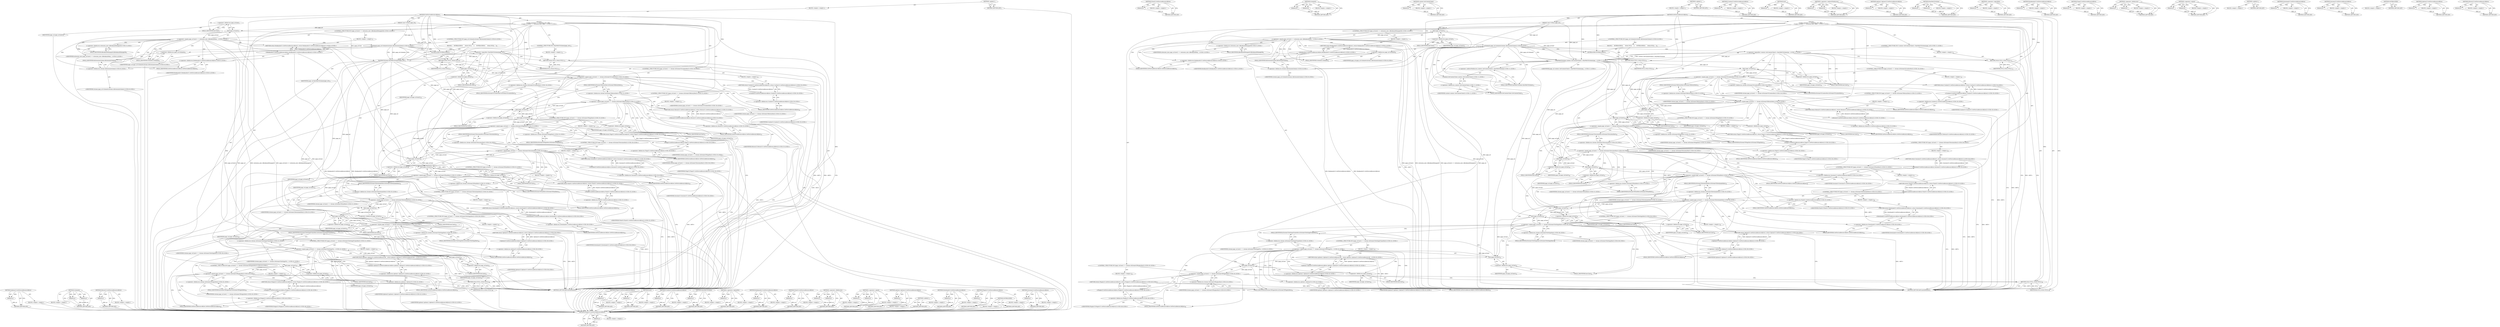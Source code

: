 digraph "HistoryUI.GetFaviconResourceBytes" {
vulnerable_263 [label=<(METHOD,OptionsUI.GetFaviconResourceBytes)>];
vulnerable_264 [label=<(PARAM,p1)>];
vulnerable_265 [label=<(BLOCK,&lt;empty&gt;,&lt;empty&gt;)>];
vulnerable_266 [label=<(METHOD_RETURN,ANY)>];
vulnerable_223 [label=<(METHOD,SchemeIs)>];
vulnerable_224 [label=<(PARAM,p1)>];
vulnerable_225 [label=<(PARAM,p2)>];
vulnerable_226 [label=<(BLOCK,&lt;empty&gt;,&lt;empty&gt;)>];
vulnerable_227 [label=<(METHOD_RETURN,ANY)>];
vulnerable_243 [label=<(METHOD,HistoryUI.GetFaviconResourceBytes)>];
vulnerable_244 [label=<(PARAM,p1)>];
vulnerable_245 [label=<(BLOCK,&lt;empty&gt;,&lt;empty&gt;)>];
vulnerable_246 [label=<(METHOD_RETURN,ANY)>];
vulnerable_6 [label=<(METHOD,&lt;global&gt;)<SUB>1</SUB>>];
vulnerable_7 [label=<(BLOCK,&lt;empty&gt;,&lt;empty&gt;)<SUB>1</SUB>>];
vulnerable_8 [label=<(METHOD,GetFaviconResourceBytes)<SUB>1</SUB>>];
vulnerable_9 [label=<(PARAM,const GURL&amp; page_url)<SUB>2</SUB>>];
vulnerable_10 [label="<(BLOCK,{
  if (page_url.host() == extension_misc::kBoo...,{
  if (page_url.host() == extension_misc::kBoo...)<SUB>2</SUB>>"];
vulnerable_11 [label="<(CONTROL_STRUCTURE,IF,if (page_url.host() == extension_misc::kBookmarkManagerId))<SUB>3</SUB>>"];
vulnerable_12 [label="<(&lt;operator&gt;.equals,page_url.host() == extension_misc::kBookmarkMan...)<SUB>3</SUB>>"];
vulnerable_13 [label=<(host,page_url.host())<SUB>3</SUB>>];
vulnerable_14 [label=<(&lt;operator&gt;.fieldAccess,page_url.host)<SUB>3</SUB>>];
vulnerable_15 [label=<(IDENTIFIER,page_url,page_url.host())<SUB>3</SUB>>];
vulnerable_16 [label=<(FIELD_IDENTIFIER,host,host)<SUB>3</SUB>>];
vulnerable_17 [label="<(&lt;operator&gt;.fieldAccess,extension_misc::kBookmarkManagerId)<SUB>3</SUB>>"];
vulnerable_18 [label="<(IDENTIFIER,extension_misc,page_url.host() == extension_misc::kBookmarkMan...)<SUB>3</SUB>>"];
vulnerable_19 [label=<(FIELD_IDENTIFIER,kBookmarkManagerId,kBookmarkManagerId)<SUB>3</SUB>>];
vulnerable_20 [label=<(BLOCK,&lt;empty&gt;,&lt;empty&gt;)<SUB>4</SUB>>];
vulnerable_21 [label="<(RETURN,return BookmarksUI::GetFaviconResourceBytes();,return BookmarksUI::GetFaviconResourceBytes();)<SUB>4</SUB>>"];
vulnerable_22 [label="<(BookmarksUI.GetFaviconResourceBytes,BookmarksUI::GetFaviconResourceBytes())<SUB>4</SUB>>"];
vulnerable_23 [label="<(&lt;operator&gt;.fieldAccess,BookmarksUI::GetFaviconResourceBytes)<SUB>4</SUB>>"];
vulnerable_24 [label="<(IDENTIFIER,BookmarksUI,BookmarksUI::GetFaviconResourceBytes())<SUB>4</SUB>>"];
vulnerable_25 [label=<(FIELD_IDENTIFIER,GetFaviconResourceBytes,GetFaviconResourceBytes)<SUB>4</SUB>>];
vulnerable_26 [label="<(CONTROL_STRUCTURE,IF,if (page_url.SchemeIs(chrome::kExtensionScheme)))<SUB>6</SUB>>"];
vulnerable_27 [label="<(SchemeIs,page_url.SchemeIs(chrome::kExtensionScheme))<SUB>6</SUB>>"];
vulnerable_28 [label=<(&lt;operator&gt;.fieldAccess,page_url.SchemeIs)<SUB>6</SUB>>];
vulnerable_29 [label="<(IDENTIFIER,page_url,page_url.SchemeIs(chrome::kExtensionScheme))<SUB>6</SUB>>"];
vulnerable_30 [label=<(FIELD_IDENTIFIER,SchemeIs,SchemeIs)<SUB>6</SUB>>];
vulnerable_31 [label="<(&lt;operator&gt;.fieldAccess,chrome::kExtensionScheme)<SUB>6</SUB>>"];
vulnerable_32 [label="<(IDENTIFIER,chrome,page_url.SchemeIs(chrome::kExtensionScheme))<SUB>6</SUB>>"];
vulnerable_33 [label=<(FIELD_IDENTIFIER,kExtensionScheme,kExtensionScheme)<SUB>6</SUB>>];
vulnerable_34 [label=<(BLOCK,{
    NOTREACHED();
     return NULL;
   },{
    NOTREACHED();
     return NULL;
   })<SUB>6</SUB>>];
vulnerable_35 [label=<(NOTREACHED,NOTREACHED())<SUB>7</SUB>>];
vulnerable_36 [label=<(RETURN,return NULL;,return NULL;)<SUB>8</SUB>>];
vulnerable_37 [label=<(IDENTIFIER,NULL,return NULL;)<SUB>8</SUB>>];
vulnerable_38 [label=<(CONTROL_STRUCTURE,IF,if (!HasWebUIScheme(page_url)))<SUB>11</SUB>>];
vulnerable_39 [label=<(&lt;operator&gt;.logicalNot,!HasWebUIScheme(page_url))<SUB>11</SUB>>];
vulnerable_40 [label=<(HasWebUIScheme,HasWebUIScheme(page_url))<SUB>11</SUB>>];
vulnerable_41 [label=<(IDENTIFIER,page_url,HasWebUIScheme(page_url))<SUB>11</SUB>>];
vulnerable_42 [label=<(BLOCK,&lt;empty&gt;,&lt;empty&gt;)<SUB>12</SUB>>];
vulnerable_43 [label=<(RETURN,return NULL;,return NULL;)<SUB>12</SUB>>];
vulnerable_44 [label=<(IDENTIFIER,NULL,return NULL;)<SUB>12</SUB>>];
vulnerable_45 [label="<(CONTROL_STRUCTURE,IF,if (page_url.host() == chrome::kChromeUICrashesHost))<SUB>19</SUB>>"];
vulnerable_46 [label="<(&lt;operator&gt;.equals,page_url.host() == chrome::kChromeUICrashesHost)<SUB>19</SUB>>"];
vulnerable_47 [label=<(host,page_url.host())<SUB>19</SUB>>];
vulnerable_48 [label=<(&lt;operator&gt;.fieldAccess,page_url.host)<SUB>19</SUB>>];
vulnerable_49 [label=<(IDENTIFIER,page_url,page_url.host())<SUB>19</SUB>>];
vulnerable_50 [label=<(FIELD_IDENTIFIER,host,host)<SUB>19</SUB>>];
vulnerable_51 [label="<(&lt;operator&gt;.fieldAccess,chrome::kChromeUICrashesHost)<SUB>19</SUB>>"];
vulnerable_52 [label="<(IDENTIFIER,chrome,page_url.host() == chrome::kChromeUICrashesHost)<SUB>19</SUB>>"];
vulnerable_53 [label=<(FIELD_IDENTIFIER,kChromeUICrashesHost,kChromeUICrashesHost)<SUB>19</SUB>>];
vulnerable_54 [label=<(BLOCK,&lt;empty&gt;,&lt;empty&gt;)<SUB>20</SUB>>];
vulnerable_55 [label="<(RETURN,return CrashesUI::GetFaviconResourceBytes();,return CrashesUI::GetFaviconResourceBytes();)<SUB>20</SUB>>"];
vulnerable_56 [label="<(CrashesUI.GetFaviconResourceBytes,CrashesUI::GetFaviconResourceBytes())<SUB>20</SUB>>"];
vulnerable_57 [label="<(&lt;operator&gt;.fieldAccess,CrashesUI::GetFaviconResourceBytes)<SUB>20</SUB>>"];
vulnerable_58 [label="<(IDENTIFIER,CrashesUI,CrashesUI::GetFaviconResourceBytes())<SUB>20</SUB>>"];
vulnerable_59 [label=<(FIELD_IDENTIFIER,GetFaviconResourceBytes,GetFaviconResourceBytes)<SUB>20</SUB>>];
vulnerable_60 [label="<(CONTROL_STRUCTURE,IF,if (page_url.host() == chrome::kChromeUIHistoryHost))<SUB>22</SUB>>"];
vulnerable_61 [label="<(&lt;operator&gt;.equals,page_url.host() == chrome::kChromeUIHistoryHost)<SUB>22</SUB>>"];
vulnerable_62 [label=<(host,page_url.host())<SUB>22</SUB>>];
vulnerable_63 [label=<(&lt;operator&gt;.fieldAccess,page_url.host)<SUB>22</SUB>>];
vulnerable_64 [label=<(IDENTIFIER,page_url,page_url.host())<SUB>22</SUB>>];
vulnerable_65 [label=<(FIELD_IDENTIFIER,host,host)<SUB>22</SUB>>];
vulnerable_66 [label="<(&lt;operator&gt;.fieldAccess,chrome::kChromeUIHistoryHost)<SUB>22</SUB>>"];
vulnerable_67 [label="<(IDENTIFIER,chrome,page_url.host() == chrome::kChromeUIHistoryHost)<SUB>22</SUB>>"];
vulnerable_68 [label=<(FIELD_IDENTIFIER,kChromeUIHistoryHost,kChromeUIHistoryHost)<SUB>22</SUB>>];
vulnerable_69 [label=<(BLOCK,&lt;empty&gt;,&lt;empty&gt;)<SUB>23</SUB>>];
vulnerable_70 [label="<(RETURN,return HistoryUI::GetFaviconResourceBytes();,return HistoryUI::GetFaviconResourceBytes();)<SUB>23</SUB>>"];
vulnerable_71 [label="<(HistoryUI.GetFaviconResourceBytes,HistoryUI::GetFaviconResourceBytes())<SUB>23</SUB>>"];
vulnerable_72 [label="<(&lt;operator&gt;.fieldAccess,HistoryUI::GetFaviconResourceBytes)<SUB>23</SUB>>"];
vulnerable_73 [label="<(IDENTIFIER,HistoryUI,HistoryUI::GetFaviconResourceBytes())<SUB>23</SUB>>"];
vulnerable_74 [label=<(FIELD_IDENTIFIER,GetFaviconResourceBytes,GetFaviconResourceBytes)<SUB>23</SUB>>];
vulnerable_75 [label="<(CONTROL_STRUCTURE,IF,if (page_url.host() == chrome::kChromeUIFlagsHost))<SUB>25</SUB>>"];
vulnerable_76 [label="<(&lt;operator&gt;.equals,page_url.host() == chrome::kChromeUIFlagsHost)<SUB>25</SUB>>"];
vulnerable_77 [label=<(host,page_url.host())<SUB>25</SUB>>];
vulnerable_78 [label=<(&lt;operator&gt;.fieldAccess,page_url.host)<SUB>25</SUB>>];
vulnerable_79 [label=<(IDENTIFIER,page_url,page_url.host())<SUB>25</SUB>>];
vulnerable_80 [label=<(FIELD_IDENTIFIER,host,host)<SUB>25</SUB>>];
vulnerable_81 [label="<(&lt;operator&gt;.fieldAccess,chrome::kChromeUIFlagsHost)<SUB>25</SUB>>"];
vulnerable_82 [label="<(IDENTIFIER,chrome,page_url.host() == chrome::kChromeUIFlagsHost)<SUB>25</SUB>>"];
vulnerable_83 [label=<(FIELD_IDENTIFIER,kChromeUIFlagsHost,kChromeUIFlagsHost)<SUB>25</SUB>>];
vulnerable_84 [label=<(BLOCK,&lt;empty&gt;,&lt;empty&gt;)<SUB>26</SUB>>];
vulnerable_85 [label="<(RETURN,return FlagsUI::GetFaviconResourceBytes();,return FlagsUI::GetFaviconResourceBytes();)<SUB>26</SUB>>"];
vulnerable_86 [label="<(FlagsUI.GetFaviconResourceBytes,FlagsUI::GetFaviconResourceBytes())<SUB>26</SUB>>"];
vulnerable_87 [label="<(&lt;operator&gt;.fieldAccess,FlagsUI::GetFaviconResourceBytes)<SUB>26</SUB>>"];
vulnerable_88 [label="<(IDENTIFIER,FlagsUI,FlagsUI::GetFaviconResourceBytes())<SUB>26</SUB>>"];
vulnerable_89 [label=<(FIELD_IDENTIFIER,GetFaviconResourceBytes,GetFaviconResourceBytes)<SUB>26</SUB>>];
vulnerable_90 [label="<(CONTROL_STRUCTURE,IF,if (page_url.host() == chrome::kChromeUISessionsHost))<SUB>28</SUB>>"];
vulnerable_91 [label="<(&lt;operator&gt;.equals,page_url.host() == chrome::kChromeUISessionsHost)<SUB>28</SUB>>"];
vulnerable_92 [label=<(host,page_url.host())<SUB>28</SUB>>];
vulnerable_93 [label=<(&lt;operator&gt;.fieldAccess,page_url.host)<SUB>28</SUB>>];
vulnerable_94 [label=<(IDENTIFIER,page_url,page_url.host())<SUB>28</SUB>>];
vulnerable_95 [label=<(FIELD_IDENTIFIER,host,host)<SUB>28</SUB>>];
vulnerable_96 [label="<(&lt;operator&gt;.fieldAccess,chrome::kChromeUISessionsHost)<SUB>28</SUB>>"];
vulnerable_97 [label="<(IDENTIFIER,chrome,page_url.host() == chrome::kChromeUISessionsHost)<SUB>28</SUB>>"];
vulnerable_98 [label=<(FIELD_IDENTIFIER,kChromeUISessionsHost,kChromeUISessionsHost)<SUB>28</SUB>>];
vulnerable_99 [label=<(BLOCK,&lt;empty&gt;,&lt;empty&gt;)<SUB>29</SUB>>];
vulnerable_100 [label="<(RETURN,return SessionsUI::GetFaviconResourceBytes();,return SessionsUI::GetFaviconResourceBytes();)<SUB>29</SUB>>"];
vulnerable_101 [label="<(SessionsUI.GetFaviconResourceBytes,SessionsUI::GetFaviconResourceBytes())<SUB>29</SUB>>"];
vulnerable_102 [label="<(&lt;operator&gt;.fieldAccess,SessionsUI::GetFaviconResourceBytes)<SUB>29</SUB>>"];
vulnerable_103 [label="<(IDENTIFIER,SessionsUI,SessionsUI::GetFaviconResourceBytes())<SUB>29</SUB>>"];
vulnerable_104 [label=<(FIELD_IDENTIFIER,GetFaviconResourceBytes,GetFaviconResourceBytes)<SUB>29</SUB>>];
vulnerable_105 [label="<(CONTROL_STRUCTURE,IF,if (page_url.host() == chrome::kChromeUIFlashHost))<SUB>31</SUB>>"];
vulnerable_106 [label="<(&lt;operator&gt;.equals,page_url.host() == chrome::kChromeUIFlashHost)<SUB>31</SUB>>"];
vulnerable_107 [label=<(host,page_url.host())<SUB>31</SUB>>];
vulnerable_108 [label=<(&lt;operator&gt;.fieldAccess,page_url.host)<SUB>31</SUB>>];
vulnerable_109 [label=<(IDENTIFIER,page_url,page_url.host())<SUB>31</SUB>>];
vulnerable_110 [label=<(FIELD_IDENTIFIER,host,host)<SUB>31</SUB>>];
vulnerable_111 [label="<(&lt;operator&gt;.fieldAccess,chrome::kChromeUIFlashHost)<SUB>31</SUB>>"];
vulnerable_112 [label="<(IDENTIFIER,chrome,page_url.host() == chrome::kChromeUIFlashHost)<SUB>31</SUB>>"];
vulnerable_113 [label=<(FIELD_IDENTIFIER,kChromeUIFlashHost,kChromeUIFlashHost)<SUB>31</SUB>>];
vulnerable_114 [label=<(BLOCK,&lt;empty&gt;,&lt;empty&gt;)<SUB>32</SUB>>];
vulnerable_115 [label="<(RETURN,return FlashUI::GetFaviconResourceBytes();,return FlashUI::GetFaviconResourceBytes();)<SUB>32</SUB>>"];
vulnerable_116 [label="<(FlashUI.GetFaviconResourceBytes,FlashUI::GetFaviconResourceBytes())<SUB>32</SUB>>"];
vulnerable_117 [label="<(&lt;operator&gt;.fieldAccess,FlashUI::GetFaviconResourceBytes)<SUB>32</SUB>>"];
vulnerable_118 [label="<(IDENTIFIER,FlashUI,FlashUI::GetFaviconResourceBytes())<SUB>32</SUB>>"];
vulnerable_119 [label=<(FIELD_IDENTIFIER,GetFaviconResourceBytes,GetFaviconResourceBytes)<SUB>32</SUB>>];
vulnerable_120 [label="<(CONTROL_STRUCTURE,IF,if (page_url.host() == chrome::kChromeUIDownloadsHost))<SUB>35</SUB>>"];
vulnerable_121 [label="<(&lt;operator&gt;.equals,page_url.host() == chrome::kChromeUIDownloadsHost)<SUB>35</SUB>>"];
vulnerable_122 [label=<(host,page_url.host())<SUB>35</SUB>>];
vulnerable_123 [label=<(&lt;operator&gt;.fieldAccess,page_url.host)<SUB>35</SUB>>];
vulnerable_124 [label=<(IDENTIFIER,page_url,page_url.host())<SUB>35</SUB>>];
vulnerable_125 [label=<(FIELD_IDENTIFIER,host,host)<SUB>35</SUB>>];
vulnerable_126 [label="<(&lt;operator&gt;.fieldAccess,chrome::kChromeUIDownloadsHost)<SUB>35</SUB>>"];
vulnerable_127 [label="<(IDENTIFIER,chrome,page_url.host() == chrome::kChromeUIDownloadsHost)<SUB>35</SUB>>"];
vulnerable_128 [label=<(FIELD_IDENTIFIER,kChromeUIDownloadsHost,kChromeUIDownloadsHost)<SUB>35</SUB>>];
vulnerable_129 [label=<(BLOCK,&lt;empty&gt;,&lt;empty&gt;)<SUB>36</SUB>>];
vulnerable_130 [label="<(RETURN,return DownloadsUI::GetFaviconResourceBytes();,return DownloadsUI::GetFaviconResourceBytes();)<SUB>36</SUB>>"];
vulnerable_131 [label="<(DownloadsUI.GetFaviconResourceBytes,DownloadsUI::GetFaviconResourceBytes())<SUB>36</SUB>>"];
vulnerable_132 [label="<(&lt;operator&gt;.fieldAccess,DownloadsUI::GetFaviconResourceBytes)<SUB>36</SUB>>"];
vulnerable_133 [label="<(IDENTIFIER,DownloadsUI,DownloadsUI::GetFaviconResourceBytes())<SUB>36</SUB>>"];
vulnerable_134 [label=<(FIELD_IDENTIFIER,GetFaviconResourceBytes,GetFaviconResourceBytes)<SUB>36</SUB>>];
vulnerable_135 [label="<(CONTROL_STRUCTURE,IF,if (page_url.host() == chrome::kChromeUISettingsHost))<SUB>38</SUB>>"];
vulnerable_136 [label="<(&lt;operator&gt;.equals,page_url.host() == chrome::kChromeUISettingsHost)<SUB>38</SUB>>"];
vulnerable_137 [label=<(host,page_url.host())<SUB>38</SUB>>];
vulnerable_138 [label=<(&lt;operator&gt;.fieldAccess,page_url.host)<SUB>38</SUB>>];
vulnerable_139 [label=<(IDENTIFIER,page_url,page_url.host())<SUB>38</SUB>>];
vulnerable_140 [label=<(FIELD_IDENTIFIER,host,host)<SUB>38</SUB>>];
vulnerable_141 [label="<(&lt;operator&gt;.fieldAccess,chrome::kChromeUISettingsHost)<SUB>38</SUB>>"];
vulnerable_142 [label="<(IDENTIFIER,chrome,page_url.host() == chrome::kChromeUISettingsHost)<SUB>38</SUB>>"];
vulnerable_143 [label=<(FIELD_IDENTIFIER,kChromeUISettingsHost,kChromeUISettingsHost)<SUB>38</SUB>>];
vulnerable_144 [label=<(BLOCK,&lt;empty&gt;,&lt;empty&gt;)<SUB>39</SUB>>];
vulnerable_145 [label="<(RETURN,return OptionsUI::GetFaviconResourceBytes();,return OptionsUI::GetFaviconResourceBytes();)<SUB>39</SUB>>"];
vulnerable_146 [label="<(OptionsUI.GetFaviconResourceBytes,OptionsUI::GetFaviconResourceBytes())<SUB>39</SUB>>"];
vulnerable_147 [label="<(&lt;operator&gt;.fieldAccess,OptionsUI::GetFaviconResourceBytes)<SUB>39</SUB>>"];
vulnerable_148 [label="<(IDENTIFIER,OptionsUI,OptionsUI::GetFaviconResourceBytes())<SUB>39</SUB>>"];
vulnerable_149 [label=<(FIELD_IDENTIFIER,GetFaviconResourceBytes,GetFaviconResourceBytes)<SUB>39</SUB>>];
vulnerable_150 [label="<(CONTROL_STRUCTURE,IF,if (page_url.host() == chrome::kChromeUISettingsFrameHost))<SUB>41</SUB>>"];
vulnerable_151 [label="<(&lt;operator&gt;.equals,page_url.host() == chrome::kChromeUISettingsFra...)<SUB>41</SUB>>"];
vulnerable_152 [label=<(host,page_url.host())<SUB>41</SUB>>];
vulnerable_153 [label=<(&lt;operator&gt;.fieldAccess,page_url.host)<SUB>41</SUB>>];
vulnerable_154 [label=<(IDENTIFIER,page_url,page_url.host())<SUB>41</SUB>>];
vulnerable_155 [label=<(FIELD_IDENTIFIER,host,host)<SUB>41</SUB>>];
vulnerable_156 [label="<(&lt;operator&gt;.fieldAccess,chrome::kChromeUISettingsFrameHost)<SUB>41</SUB>>"];
vulnerable_157 [label="<(IDENTIFIER,chrome,page_url.host() == chrome::kChromeUISettingsFra...)<SUB>41</SUB>>"];
vulnerable_158 [label=<(FIELD_IDENTIFIER,kChromeUISettingsFrameHost,kChromeUISettingsFrameHost)<SUB>41</SUB>>];
vulnerable_159 [label=<(BLOCK,&lt;empty&gt;,&lt;empty&gt;)<SUB>42</SUB>>];
vulnerable_160 [label="<(RETURN,return options2::OptionsUI::GetFaviconResourceB...,return options2::OptionsUI::GetFaviconResourceB...)<SUB>42</SUB>>"];
vulnerable_161 [label="<(options2.OptionsUI.GetFaviconResourceBytes,options2::OptionsUI::GetFaviconResourceBytes())<SUB>42</SUB>>"];
vulnerable_162 [label="<(&lt;operator&gt;.fieldAccess,options2::OptionsUI::GetFaviconResourceBytes)<SUB>42</SUB>>"];
vulnerable_163 [label="<(&lt;operator&gt;.fieldAccess,options2::OptionsUI)<SUB>42</SUB>>"];
vulnerable_164 [label="<(IDENTIFIER,options2,options2::OptionsUI::GetFaviconResourceBytes())<SUB>42</SUB>>"];
vulnerable_165 [label="<(IDENTIFIER,OptionsUI,options2::OptionsUI::GetFaviconResourceBytes())<SUB>42</SUB>>"];
vulnerable_166 [label=<(FIELD_IDENTIFIER,GetFaviconResourceBytes,GetFaviconResourceBytes)<SUB>42</SUB>>];
vulnerable_167 [label="<(CONTROL_STRUCTURE,IF,if (page_url.host() == chrome::kChromeUIPluginsHost))<SUB>45</SUB>>"];
vulnerable_168 [label="<(&lt;operator&gt;.equals,page_url.host() == chrome::kChromeUIPluginsHost)<SUB>45</SUB>>"];
vulnerable_169 [label=<(host,page_url.host())<SUB>45</SUB>>];
vulnerable_170 [label=<(&lt;operator&gt;.fieldAccess,page_url.host)<SUB>45</SUB>>];
vulnerable_171 [label=<(IDENTIFIER,page_url,page_url.host())<SUB>45</SUB>>];
vulnerable_172 [label=<(FIELD_IDENTIFIER,host,host)<SUB>45</SUB>>];
vulnerable_173 [label="<(&lt;operator&gt;.fieldAccess,chrome::kChromeUIPluginsHost)<SUB>45</SUB>>"];
vulnerable_174 [label="<(IDENTIFIER,chrome,page_url.host() == chrome::kChromeUIPluginsHost)<SUB>45</SUB>>"];
vulnerable_175 [label=<(FIELD_IDENTIFIER,kChromeUIPluginsHost,kChromeUIPluginsHost)<SUB>45</SUB>>];
vulnerable_176 [label=<(BLOCK,&lt;empty&gt;,&lt;empty&gt;)<SUB>46</SUB>>];
vulnerable_177 [label="<(RETURN,return PluginsUI::GetFaviconResourceBytes();,return PluginsUI::GetFaviconResourceBytes();)<SUB>46</SUB>>"];
vulnerable_178 [label="<(PluginsUI.GetFaviconResourceBytes,PluginsUI::GetFaviconResourceBytes())<SUB>46</SUB>>"];
vulnerable_179 [label="<(&lt;operator&gt;.fieldAccess,PluginsUI::GetFaviconResourceBytes)<SUB>46</SUB>>"];
vulnerable_180 [label="<(IDENTIFIER,PluginsUI,PluginsUI::GetFaviconResourceBytes())<SUB>46</SUB>>"];
vulnerable_181 [label=<(FIELD_IDENTIFIER,GetFaviconResourceBytes,GetFaviconResourceBytes)<SUB>46</SUB>>];
vulnerable_182 [label=<(RETURN,return NULL;,return NULL;)<SUB>48</SUB>>];
vulnerable_183 [label=<(IDENTIFIER,NULL,return NULL;)<SUB>48</SUB>>];
vulnerable_184 [label=<(METHOD_RETURN,RefCountedMemory)<SUB>1</SUB>>];
vulnerable_186 [label=<(METHOD_RETURN,ANY)<SUB>1</SUB>>];
vulnerable_247 [label=<(METHOD,FlagsUI.GetFaviconResourceBytes)>];
vulnerable_248 [label=<(PARAM,p1)>];
vulnerable_249 [label=<(BLOCK,&lt;empty&gt;,&lt;empty&gt;)>];
vulnerable_250 [label=<(METHOD_RETURN,ANY)>];
vulnerable_210 [label=<(METHOD,host)>];
vulnerable_211 [label=<(PARAM,p1)>];
vulnerable_212 [label=<(BLOCK,&lt;empty&gt;,&lt;empty&gt;)>];
vulnerable_213 [label=<(METHOD_RETURN,ANY)>];
vulnerable_239 [label=<(METHOD,CrashesUI.GetFaviconResourceBytes)>];
vulnerable_240 [label=<(PARAM,p1)>];
vulnerable_241 [label=<(BLOCK,&lt;empty&gt;,&lt;empty&gt;)>];
vulnerable_242 [label=<(METHOD_RETURN,ANY)>];
vulnerable_235 [label=<(METHOD,HasWebUIScheme)>];
vulnerable_236 [label=<(PARAM,p1)>];
vulnerable_237 [label=<(BLOCK,&lt;empty&gt;,&lt;empty&gt;)>];
vulnerable_238 [label=<(METHOD_RETURN,ANY)>];
vulnerable_231 [label=<(METHOD,&lt;operator&gt;.logicalNot)>];
vulnerable_232 [label=<(PARAM,p1)>];
vulnerable_233 [label=<(BLOCK,&lt;empty&gt;,&lt;empty&gt;)>];
vulnerable_234 [label=<(METHOD_RETURN,ANY)>];
vulnerable_219 [label=<(METHOD,BookmarksUI.GetFaviconResourceBytes)>];
vulnerable_220 [label=<(PARAM,p1)>];
vulnerable_221 [label=<(BLOCK,&lt;empty&gt;,&lt;empty&gt;)>];
vulnerable_222 [label=<(METHOD_RETURN,ANY)>];
vulnerable_255 [label=<(METHOD,FlashUI.GetFaviconResourceBytes)>];
vulnerable_256 [label=<(PARAM,p1)>];
vulnerable_257 [label=<(BLOCK,&lt;empty&gt;,&lt;empty&gt;)>];
vulnerable_258 [label=<(METHOD_RETURN,ANY)>];
vulnerable_214 [label=<(METHOD,&lt;operator&gt;.fieldAccess)>];
vulnerable_215 [label=<(PARAM,p1)>];
vulnerable_216 [label=<(PARAM,p2)>];
vulnerable_217 [label=<(BLOCK,&lt;empty&gt;,&lt;empty&gt;)>];
vulnerable_218 [label=<(METHOD_RETURN,ANY)>];
vulnerable_205 [label=<(METHOD,&lt;operator&gt;.equals)>];
vulnerable_206 [label=<(PARAM,p1)>];
vulnerable_207 [label=<(PARAM,p2)>];
vulnerable_208 [label=<(BLOCK,&lt;empty&gt;,&lt;empty&gt;)>];
vulnerable_209 [label=<(METHOD_RETURN,ANY)>];
vulnerable_199 [label=<(METHOD,&lt;global&gt;)<SUB>1</SUB>>];
vulnerable_200 [label=<(BLOCK,&lt;empty&gt;,&lt;empty&gt;)>];
vulnerable_201 [label=<(METHOD_RETURN,ANY)>];
vulnerable_267 [label=<(METHOD,options2.OptionsUI.GetFaviconResourceBytes)>];
vulnerable_268 [label=<(PARAM,p1)>];
vulnerable_269 [label=<(BLOCK,&lt;empty&gt;,&lt;empty&gt;)>];
vulnerable_270 [label=<(METHOD_RETURN,ANY)>];
vulnerable_259 [label=<(METHOD,DownloadsUI.GetFaviconResourceBytes)>];
vulnerable_260 [label=<(PARAM,p1)>];
vulnerable_261 [label=<(BLOCK,&lt;empty&gt;,&lt;empty&gt;)>];
vulnerable_262 [label=<(METHOD_RETURN,ANY)>];
vulnerable_228 [label=<(METHOD,NOTREACHED)>];
vulnerable_229 [label=<(BLOCK,&lt;empty&gt;,&lt;empty&gt;)>];
vulnerable_230 [label=<(METHOD_RETURN,ANY)>];
vulnerable_271 [label=<(METHOD,PluginsUI.GetFaviconResourceBytes)>];
vulnerable_272 [label=<(PARAM,p1)>];
vulnerable_273 [label=<(BLOCK,&lt;empty&gt;,&lt;empty&gt;)>];
vulnerable_274 [label=<(METHOD_RETURN,ANY)>];
vulnerable_251 [label=<(METHOD,SessionsUI.GetFaviconResourceBytes)>];
vulnerable_252 [label=<(PARAM,p1)>];
vulnerable_253 [label=<(BLOCK,&lt;empty&gt;,&lt;empty&gt;)>];
vulnerable_254 [label=<(METHOD_RETURN,ANY)>];
fixed_287 [label=<(METHOD,PluginsUI.GetFaviconResourceBytes)>];
fixed_288 [label=<(PARAM,p1)>];
fixed_289 [label=<(BLOCK,&lt;empty&gt;,&lt;empty&gt;)>];
fixed_290 [label=<(METHOD_RETURN,ANY)>];
fixed_271 [label=<(METHOD,FlashUI.GetFaviconResourceBytes)>];
fixed_272 [label=<(PARAM,p1)>];
fixed_273 [label=<(BLOCK,&lt;empty&gt;,&lt;empty&gt;)>];
fixed_274 [label=<(METHOD_RETURN,ANY)>];
fixed_229 [label=<(METHOD,SchemeIs)>];
fixed_230 [label=<(PARAM,p1)>];
fixed_231 [label=<(PARAM,p2)>];
fixed_232 [label=<(BLOCK,&lt;empty&gt;,&lt;empty&gt;)>];
fixed_233 [label=<(METHOD_RETURN,ANY)>];
fixed_251 [label=<(METHOD,content.GetContentClient)>];
fixed_252 [label=<(PARAM,p1)>];
fixed_253 [label=<(BLOCK,&lt;empty&gt;,&lt;empty&gt;)>];
fixed_254 [label=<(METHOD_RETURN,ANY)>];
fixed_6 [label=<(METHOD,&lt;global&gt;)<SUB>1</SUB>>];
fixed_7 [label=<(BLOCK,&lt;empty&gt;,&lt;empty&gt;)<SUB>1</SUB>>];
fixed_8 [label=<(METHOD,GetFaviconResourceBytes)<SUB>1</SUB>>];
fixed_9 [label=<(PARAM,const GURL&amp; page_url)<SUB>2</SUB>>];
fixed_10 [label="<(BLOCK,{
  if (page_url.host() == extension_misc::kBoo...,{
  if (page_url.host() == extension_misc::kBoo...)<SUB>2</SUB>>"];
fixed_11 [label="<(CONTROL_STRUCTURE,IF,if (page_url.host() == extension_misc::kBookmarkManagerId))<SUB>3</SUB>>"];
fixed_12 [label="<(&lt;operator&gt;.equals,page_url.host() == extension_misc::kBookmarkMan...)<SUB>3</SUB>>"];
fixed_13 [label=<(host,page_url.host())<SUB>3</SUB>>];
fixed_14 [label=<(&lt;operator&gt;.fieldAccess,page_url.host)<SUB>3</SUB>>];
fixed_15 [label=<(IDENTIFIER,page_url,page_url.host())<SUB>3</SUB>>];
fixed_16 [label=<(FIELD_IDENTIFIER,host,host)<SUB>3</SUB>>];
fixed_17 [label="<(&lt;operator&gt;.fieldAccess,extension_misc::kBookmarkManagerId)<SUB>3</SUB>>"];
fixed_18 [label="<(IDENTIFIER,extension_misc,page_url.host() == extension_misc::kBookmarkMan...)<SUB>3</SUB>>"];
fixed_19 [label=<(FIELD_IDENTIFIER,kBookmarkManagerId,kBookmarkManagerId)<SUB>3</SUB>>];
fixed_20 [label=<(BLOCK,&lt;empty&gt;,&lt;empty&gt;)<SUB>4</SUB>>];
fixed_21 [label="<(RETURN,return BookmarksUI::GetFaviconResourceBytes();,return BookmarksUI::GetFaviconResourceBytes();)<SUB>4</SUB>>"];
fixed_22 [label="<(BookmarksUI.GetFaviconResourceBytes,BookmarksUI::GetFaviconResourceBytes())<SUB>4</SUB>>"];
fixed_23 [label="<(&lt;operator&gt;.fieldAccess,BookmarksUI::GetFaviconResourceBytes)<SUB>4</SUB>>"];
fixed_24 [label="<(IDENTIFIER,BookmarksUI,BookmarksUI::GetFaviconResourceBytes())<SUB>4</SUB>>"];
fixed_25 [label=<(FIELD_IDENTIFIER,GetFaviconResourceBytes,GetFaviconResourceBytes)<SUB>4</SUB>>];
fixed_26 [label="<(CONTROL_STRUCTURE,IF,if (page_url.SchemeIs(chrome::kExtensionScheme)))<SUB>6</SUB>>"];
fixed_27 [label="<(SchemeIs,page_url.SchemeIs(chrome::kExtensionScheme))<SUB>6</SUB>>"];
fixed_28 [label=<(&lt;operator&gt;.fieldAccess,page_url.SchemeIs)<SUB>6</SUB>>];
fixed_29 [label="<(IDENTIFIER,page_url,page_url.SchemeIs(chrome::kExtensionScheme))<SUB>6</SUB>>"];
fixed_30 [label=<(FIELD_IDENTIFIER,SchemeIs,SchemeIs)<SUB>6</SUB>>];
fixed_31 [label="<(&lt;operator&gt;.fieldAccess,chrome::kExtensionScheme)<SUB>6</SUB>>"];
fixed_32 [label="<(IDENTIFIER,chrome,page_url.SchemeIs(chrome::kExtensionScheme))<SUB>6</SUB>>"];
fixed_33 [label=<(FIELD_IDENTIFIER,kExtensionScheme,kExtensionScheme)<SUB>6</SUB>>];
fixed_34 [label=<(BLOCK,{
    NOTREACHED();
     return NULL;
   },{
    NOTREACHED();
     return NULL;
   })<SUB>6</SUB>>];
fixed_35 [label=<(NOTREACHED,NOTREACHED())<SUB>7</SUB>>];
fixed_36 [label=<(RETURN,return NULL;,return NULL;)<SUB>8</SUB>>];
fixed_37 [label=<(IDENTIFIER,NULL,return NULL;)<SUB>8</SUB>>];
fixed_38 [label="<(CONTROL_STRUCTURE,IF,if (!content::GetContentClient()-&gt;HasWebUIScheme(page_url)))<SUB>11</SUB>>"];
fixed_39 [label="<(&lt;operator&gt;.logicalNot,!content::GetContentClient()-&gt;HasWebUIScheme(pa...)<SUB>11</SUB>>"];
fixed_40 [label="<(HasWebUIScheme,content::GetContentClient()-&gt;HasWebUIScheme(pag...)<SUB>11</SUB>>"];
fixed_41 [label="<(&lt;operator&gt;.indirectFieldAccess,content::GetContentClient()-&gt;HasWebUIScheme)<SUB>11</SUB>>"];
fixed_42 [label="<(content.GetContentClient,content::GetContentClient())<SUB>11</SUB>>"];
fixed_43 [label="<(&lt;operator&gt;.fieldAccess,content::GetContentClient)<SUB>11</SUB>>"];
fixed_44 [label="<(IDENTIFIER,content,content::GetContentClient())<SUB>11</SUB>>"];
fixed_45 [label=<(FIELD_IDENTIFIER,GetContentClient,GetContentClient)<SUB>11</SUB>>];
fixed_46 [label=<(FIELD_IDENTIFIER,HasWebUIScheme,HasWebUIScheme)<SUB>11</SUB>>];
fixed_47 [label="<(IDENTIFIER,page_url,content::GetContentClient()-&gt;HasWebUIScheme(pag...)<SUB>11</SUB>>"];
fixed_48 [label=<(BLOCK,&lt;empty&gt;,&lt;empty&gt;)<SUB>12</SUB>>];
fixed_49 [label=<(RETURN,return NULL;,return NULL;)<SUB>12</SUB>>];
fixed_50 [label=<(IDENTIFIER,NULL,return NULL;)<SUB>12</SUB>>];
fixed_51 [label="<(CONTROL_STRUCTURE,IF,if (page_url.host() == chrome::kChromeUICrashesHost))<SUB>19</SUB>>"];
fixed_52 [label="<(&lt;operator&gt;.equals,page_url.host() == chrome::kChromeUICrashesHost)<SUB>19</SUB>>"];
fixed_53 [label=<(host,page_url.host())<SUB>19</SUB>>];
fixed_54 [label=<(&lt;operator&gt;.fieldAccess,page_url.host)<SUB>19</SUB>>];
fixed_55 [label=<(IDENTIFIER,page_url,page_url.host())<SUB>19</SUB>>];
fixed_56 [label=<(FIELD_IDENTIFIER,host,host)<SUB>19</SUB>>];
fixed_57 [label="<(&lt;operator&gt;.fieldAccess,chrome::kChromeUICrashesHost)<SUB>19</SUB>>"];
fixed_58 [label="<(IDENTIFIER,chrome,page_url.host() == chrome::kChromeUICrashesHost)<SUB>19</SUB>>"];
fixed_59 [label=<(FIELD_IDENTIFIER,kChromeUICrashesHost,kChromeUICrashesHost)<SUB>19</SUB>>];
fixed_60 [label=<(BLOCK,&lt;empty&gt;,&lt;empty&gt;)<SUB>20</SUB>>];
fixed_61 [label="<(RETURN,return CrashesUI::GetFaviconResourceBytes();,return CrashesUI::GetFaviconResourceBytes();)<SUB>20</SUB>>"];
fixed_62 [label="<(CrashesUI.GetFaviconResourceBytes,CrashesUI::GetFaviconResourceBytes())<SUB>20</SUB>>"];
fixed_63 [label="<(&lt;operator&gt;.fieldAccess,CrashesUI::GetFaviconResourceBytes)<SUB>20</SUB>>"];
fixed_64 [label="<(IDENTIFIER,CrashesUI,CrashesUI::GetFaviconResourceBytes())<SUB>20</SUB>>"];
fixed_65 [label=<(FIELD_IDENTIFIER,GetFaviconResourceBytes,GetFaviconResourceBytes)<SUB>20</SUB>>];
fixed_66 [label="<(CONTROL_STRUCTURE,IF,if (page_url.host() == chrome::kChromeUIHistoryHost))<SUB>22</SUB>>"];
fixed_67 [label="<(&lt;operator&gt;.equals,page_url.host() == chrome::kChromeUIHistoryHost)<SUB>22</SUB>>"];
fixed_68 [label=<(host,page_url.host())<SUB>22</SUB>>];
fixed_69 [label=<(&lt;operator&gt;.fieldAccess,page_url.host)<SUB>22</SUB>>];
fixed_70 [label=<(IDENTIFIER,page_url,page_url.host())<SUB>22</SUB>>];
fixed_71 [label=<(FIELD_IDENTIFIER,host,host)<SUB>22</SUB>>];
fixed_72 [label="<(&lt;operator&gt;.fieldAccess,chrome::kChromeUIHistoryHost)<SUB>22</SUB>>"];
fixed_73 [label="<(IDENTIFIER,chrome,page_url.host() == chrome::kChromeUIHistoryHost)<SUB>22</SUB>>"];
fixed_74 [label=<(FIELD_IDENTIFIER,kChromeUIHistoryHost,kChromeUIHistoryHost)<SUB>22</SUB>>];
fixed_75 [label=<(BLOCK,&lt;empty&gt;,&lt;empty&gt;)<SUB>23</SUB>>];
fixed_76 [label="<(RETURN,return HistoryUI::GetFaviconResourceBytes();,return HistoryUI::GetFaviconResourceBytes();)<SUB>23</SUB>>"];
fixed_77 [label="<(HistoryUI.GetFaviconResourceBytes,HistoryUI::GetFaviconResourceBytes())<SUB>23</SUB>>"];
fixed_78 [label="<(&lt;operator&gt;.fieldAccess,HistoryUI::GetFaviconResourceBytes)<SUB>23</SUB>>"];
fixed_79 [label="<(IDENTIFIER,HistoryUI,HistoryUI::GetFaviconResourceBytes())<SUB>23</SUB>>"];
fixed_80 [label=<(FIELD_IDENTIFIER,GetFaviconResourceBytes,GetFaviconResourceBytes)<SUB>23</SUB>>];
fixed_81 [label="<(CONTROL_STRUCTURE,IF,if (page_url.host() == chrome::kChromeUIFlagsHost))<SUB>25</SUB>>"];
fixed_82 [label="<(&lt;operator&gt;.equals,page_url.host() == chrome::kChromeUIFlagsHost)<SUB>25</SUB>>"];
fixed_83 [label=<(host,page_url.host())<SUB>25</SUB>>];
fixed_84 [label=<(&lt;operator&gt;.fieldAccess,page_url.host)<SUB>25</SUB>>];
fixed_85 [label=<(IDENTIFIER,page_url,page_url.host())<SUB>25</SUB>>];
fixed_86 [label=<(FIELD_IDENTIFIER,host,host)<SUB>25</SUB>>];
fixed_87 [label="<(&lt;operator&gt;.fieldAccess,chrome::kChromeUIFlagsHost)<SUB>25</SUB>>"];
fixed_88 [label="<(IDENTIFIER,chrome,page_url.host() == chrome::kChromeUIFlagsHost)<SUB>25</SUB>>"];
fixed_89 [label=<(FIELD_IDENTIFIER,kChromeUIFlagsHost,kChromeUIFlagsHost)<SUB>25</SUB>>];
fixed_90 [label=<(BLOCK,&lt;empty&gt;,&lt;empty&gt;)<SUB>26</SUB>>];
fixed_91 [label="<(RETURN,return FlagsUI::GetFaviconResourceBytes();,return FlagsUI::GetFaviconResourceBytes();)<SUB>26</SUB>>"];
fixed_92 [label="<(FlagsUI.GetFaviconResourceBytes,FlagsUI::GetFaviconResourceBytes())<SUB>26</SUB>>"];
fixed_93 [label="<(&lt;operator&gt;.fieldAccess,FlagsUI::GetFaviconResourceBytes)<SUB>26</SUB>>"];
fixed_94 [label="<(IDENTIFIER,FlagsUI,FlagsUI::GetFaviconResourceBytes())<SUB>26</SUB>>"];
fixed_95 [label=<(FIELD_IDENTIFIER,GetFaviconResourceBytes,GetFaviconResourceBytes)<SUB>26</SUB>>];
fixed_96 [label="<(CONTROL_STRUCTURE,IF,if (page_url.host() == chrome::kChromeUISessionsHost))<SUB>28</SUB>>"];
fixed_97 [label="<(&lt;operator&gt;.equals,page_url.host() == chrome::kChromeUISessionsHost)<SUB>28</SUB>>"];
fixed_98 [label=<(host,page_url.host())<SUB>28</SUB>>];
fixed_99 [label=<(&lt;operator&gt;.fieldAccess,page_url.host)<SUB>28</SUB>>];
fixed_100 [label=<(IDENTIFIER,page_url,page_url.host())<SUB>28</SUB>>];
fixed_101 [label=<(FIELD_IDENTIFIER,host,host)<SUB>28</SUB>>];
fixed_102 [label="<(&lt;operator&gt;.fieldAccess,chrome::kChromeUISessionsHost)<SUB>28</SUB>>"];
fixed_103 [label="<(IDENTIFIER,chrome,page_url.host() == chrome::kChromeUISessionsHost)<SUB>28</SUB>>"];
fixed_104 [label=<(FIELD_IDENTIFIER,kChromeUISessionsHost,kChromeUISessionsHost)<SUB>28</SUB>>];
fixed_105 [label=<(BLOCK,&lt;empty&gt;,&lt;empty&gt;)<SUB>29</SUB>>];
fixed_106 [label="<(RETURN,return SessionsUI::GetFaviconResourceBytes();,return SessionsUI::GetFaviconResourceBytes();)<SUB>29</SUB>>"];
fixed_107 [label="<(SessionsUI.GetFaviconResourceBytes,SessionsUI::GetFaviconResourceBytes())<SUB>29</SUB>>"];
fixed_108 [label="<(&lt;operator&gt;.fieldAccess,SessionsUI::GetFaviconResourceBytes)<SUB>29</SUB>>"];
fixed_109 [label="<(IDENTIFIER,SessionsUI,SessionsUI::GetFaviconResourceBytes())<SUB>29</SUB>>"];
fixed_110 [label=<(FIELD_IDENTIFIER,GetFaviconResourceBytes,GetFaviconResourceBytes)<SUB>29</SUB>>];
fixed_111 [label="<(CONTROL_STRUCTURE,IF,if (page_url.host() == chrome::kChromeUIFlashHost))<SUB>31</SUB>>"];
fixed_112 [label="<(&lt;operator&gt;.equals,page_url.host() == chrome::kChromeUIFlashHost)<SUB>31</SUB>>"];
fixed_113 [label=<(host,page_url.host())<SUB>31</SUB>>];
fixed_114 [label=<(&lt;operator&gt;.fieldAccess,page_url.host)<SUB>31</SUB>>];
fixed_115 [label=<(IDENTIFIER,page_url,page_url.host())<SUB>31</SUB>>];
fixed_116 [label=<(FIELD_IDENTIFIER,host,host)<SUB>31</SUB>>];
fixed_117 [label="<(&lt;operator&gt;.fieldAccess,chrome::kChromeUIFlashHost)<SUB>31</SUB>>"];
fixed_118 [label="<(IDENTIFIER,chrome,page_url.host() == chrome::kChromeUIFlashHost)<SUB>31</SUB>>"];
fixed_119 [label=<(FIELD_IDENTIFIER,kChromeUIFlashHost,kChromeUIFlashHost)<SUB>31</SUB>>];
fixed_120 [label=<(BLOCK,&lt;empty&gt;,&lt;empty&gt;)<SUB>32</SUB>>];
fixed_121 [label="<(RETURN,return FlashUI::GetFaviconResourceBytes();,return FlashUI::GetFaviconResourceBytes();)<SUB>32</SUB>>"];
fixed_122 [label="<(FlashUI.GetFaviconResourceBytes,FlashUI::GetFaviconResourceBytes())<SUB>32</SUB>>"];
fixed_123 [label="<(&lt;operator&gt;.fieldAccess,FlashUI::GetFaviconResourceBytes)<SUB>32</SUB>>"];
fixed_124 [label="<(IDENTIFIER,FlashUI,FlashUI::GetFaviconResourceBytes())<SUB>32</SUB>>"];
fixed_125 [label=<(FIELD_IDENTIFIER,GetFaviconResourceBytes,GetFaviconResourceBytes)<SUB>32</SUB>>];
fixed_126 [label="<(CONTROL_STRUCTURE,IF,if (page_url.host() == chrome::kChromeUIDownloadsHost))<SUB>35</SUB>>"];
fixed_127 [label="<(&lt;operator&gt;.equals,page_url.host() == chrome::kChromeUIDownloadsHost)<SUB>35</SUB>>"];
fixed_128 [label=<(host,page_url.host())<SUB>35</SUB>>];
fixed_129 [label=<(&lt;operator&gt;.fieldAccess,page_url.host)<SUB>35</SUB>>];
fixed_130 [label=<(IDENTIFIER,page_url,page_url.host())<SUB>35</SUB>>];
fixed_131 [label=<(FIELD_IDENTIFIER,host,host)<SUB>35</SUB>>];
fixed_132 [label="<(&lt;operator&gt;.fieldAccess,chrome::kChromeUIDownloadsHost)<SUB>35</SUB>>"];
fixed_133 [label="<(IDENTIFIER,chrome,page_url.host() == chrome::kChromeUIDownloadsHost)<SUB>35</SUB>>"];
fixed_134 [label=<(FIELD_IDENTIFIER,kChromeUIDownloadsHost,kChromeUIDownloadsHost)<SUB>35</SUB>>];
fixed_135 [label=<(BLOCK,&lt;empty&gt;,&lt;empty&gt;)<SUB>36</SUB>>];
fixed_136 [label="<(RETURN,return DownloadsUI::GetFaviconResourceBytes();,return DownloadsUI::GetFaviconResourceBytes();)<SUB>36</SUB>>"];
fixed_137 [label="<(DownloadsUI.GetFaviconResourceBytes,DownloadsUI::GetFaviconResourceBytes())<SUB>36</SUB>>"];
fixed_138 [label="<(&lt;operator&gt;.fieldAccess,DownloadsUI::GetFaviconResourceBytes)<SUB>36</SUB>>"];
fixed_139 [label="<(IDENTIFIER,DownloadsUI,DownloadsUI::GetFaviconResourceBytes())<SUB>36</SUB>>"];
fixed_140 [label=<(FIELD_IDENTIFIER,GetFaviconResourceBytes,GetFaviconResourceBytes)<SUB>36</SUB>>];
fixed_141 [label="<(CONTROL_STRUCTURE,IF,if (page_url.host() == chrome::kChromeUISettingsHost))<SUB>38</SUB>>"];
fixed_142 [label="<(&lt;operator&gt;.equals,page_url.host() == chrome::kChromeUISettingsHost)<SUB>38</SUB>>"];
fixed_143 [label=<(host,page_url.host())<SUB>38</SUB>>];
fixed_144 [label=<(&lt;operator&gt;.fieldAccess,page_url.host)<SUB>38</SUB>>];
fixed_145 [label=<(IDENTIFIER,page_url,page_url.host())<SUB>38</SUB>>];
fixed_146 [label=<(FIELD_IDENTIFIER,host,host)<SUB>38</SUB>>];
fixed_147 [label="<(&lt;operator&gt;.fieldAccess,chrome::kChromeUISettingsHost)<SUB>38</SUB>>"];
fixed_148 [label="<(IDENTIFIER,chrome,page_url.host() == chrome::kChromeUISettingsHost)<SUB>38</SUB>>"];
fixed_149 [label=<(FIELD_IDENTIFIER,kChromeUISettingsHost,kChromeUISettingsHost)<SUB>38</SUB>>];
fixed_150 [label=<(BLOCK,&lt;empty&gt;,&lt;empty&gt;)<SUB>39</SUB>>];
fixed_151 [label="<(RETURN,return OptionsUI::GetFaviconResourceBytes();,return OptionsUI::GetFaviconResourceBytes();)<SUB>39</SUB>>"];
fixed_152 [label="<(OptionsUI.GetFaviconResourceBytes,OptionsUI::GetFaviconResourceBytes())<SUB>39</SUB>>"];
fixed_153 [label="<(&lt;operator&gt;.fieldAccess,OptionsUI::GetFaviconResourceBytes)<SUB>39</SUB>>"];
fixed_154 [label="<(IDENTIFIER,OptionsUI,OptionsUI::GetFaviconResourceBytes())<SUB>39</SUB>>"];
fixed_155 [label=<(FIELD_IDENTIFIER,GetFaviconResourceBytes,GetFaviconResourceBytes)<SUB>39</SUB>>];
fixed_156 [label="<(CONTROL_STRUCTURE,IF,if (page_url.host() == chrome::kChromeUISettingsFrameHost))<SUB>41</SUB>>"];
fixed_157 [label="<(&lt;operator&gt;.equals,page_url.host() == chrome::kChromeUISettingsFra...)<SUB>41</SUB>>"];
fixed_158 [label=<(host,page_url.host())<SUB>41</SUB>>];
fixed_159 [label=<(&lt;operator&gt;.fieldAccess,page_url.host)<SUB>41</SUB>>];
fixed_160 [label=<(IDENTIFIER,page_url,page_url.host())<SUB>41</SUB>>];
fixed_161 [label=<(FIELD_IDENTIFIER,host,host)<SUB>41</SUB>>];
fixed_162 [label="<(&lt;operator&gt;.fieldAccess,chrome::kChromeUISettingsFrameHost)<SUB>41</SUB>>"];
fixed_163 [label="<(IDENTIFIER,chrome,page_url.host() == chrome::kChromeUISettingsFra...)<SUB>41</SUB>>"];
fixed_164 [label=<(FIELD_IDENTIFIER,kChromeUISettingsFrameHost,kChromeUISettingsFrameHost)<SUB>41</SUB>>];
fixed_165 [label=<(BLOCK,&lt;empty&gt;,&lt;empty&gt;)<SUB>42</SUB>>];
fixed_166 [label="<(RETURN,return options2::OptionsUI::GetFaviconResourceB...,return options2::OptionsUI::GetFaviconResourceB...)<SUB>42</SUB>>"];
fixed_167 [label="<(options2.OptionsUI.GetFaviconResourceBytes,options2::OptionsUI::GetFaviconResourceBytes())<SUB>42</SUB>>"];
fixed_168 [label="<(&lt;operator&gt;.fieldAccess,options2::OptionsUI::GetFaviconResourceBytes)<SUB>42</SUB>>"];
fixed_169 [label="<(&lt;operator&gt;.fieldAccess,options2::OptionsUI)<SUB>42</SUB>>"];
fixed_170 [label="<(IDENTIFIER,options2,options2::OptionsUI::GetFaviconResourceBytes())<SUB>42</SUB>>"];
fixed_171 [label="<(IDENTIFIER,OptionsUI,options2::OptionsUI::GetFaviconResourceBytes())<SUB>42</SUB>>"];
fixed_172 [label=<(FIELD_IDENTIFIER,GetFaviconResourceBytes,GetFaviconResourceBytes)<SUB>42</SUB>>];
fixed_173 [label="<(CONTROL_STRUCTURE,IF,if (page_url.host() == chrome::kChromeUIPluginsHost))<SUB>45</SUB>>"];
fixed_174 [label="<(&lt;operator&gt;.equals,page_url.host() == chrome::kChromeUIPluginsHost)<SUB>45</SUB>>"];
fixed_175 [label=<(host,page_url.host())<SUB>45</SUB>>];
fixed_176 [label=<(&lt;operator&gt;.fieldAccess,page_url.host)<SUB>45</SUB>>];
fixed_177 [label=<(IDENTIFIER,page_url,page_url.host())<SUB>45</SUB>>];
fixed_178 [label=<(FIELD_IDENTIFIER,host,host)<SUB>45</SUB>>];
fixed_179 [label="<(&lt;operator&gt;.fieldAccess,chrome::kChromeUIPluginsHost)<SUB>45</SUB>>"];
fixed_180 [label="<(IDENTIFIER,chrome,page_url.host() == chrome::kChromeUIPluginsHost)<SUB>45</SUB>>"];
fixed_181 [label=<(FIELD_IDENTIFIER,kChromeUIPluginsHost,kChromeUIPluginsHost)<SUB>45</SUB>>];
fixed_182 [label=<(BLOCK,&lt;empty&gt;,&lt;empty&gt;)<SUB>46</SUB>>];
fixed_183 [label="<(RETURN,return PluginsUI::GetFaviconResourceBytes();,return PluginsUI::GetFaviconResourceBytes();)<SUB>46</SUB>>"];
fixed_184 [label="<(PluginsUI.GetFaviconResourceBytes,PluginsUI::GetFaviconResourceBytes())<SUB>46</SUB>>"];
fixed_185 [label="<(&lt;operator&gt;.fieldAccess,PluginsUI::GetFaviconResourceBytes)<SUB>46</SUB>>"];
fixed_186 [label="<(IDENTIFIER,PluginsUI,PluginsUI::GetFaviconResourceBytes())<SUB>46</SUB>>"];
fixed_187 [label=<(FIELD_IDENTIFIER,GetFaviconResourceBytes,GetFaviconResourceBytes)<SUB>46</SUB>>];
fixed_188 [label=<(RETURN,return NULL;,return NULL;)<SUB>48</SUB>>];
fixed_189 [label=<(IDENTIFIER,NULL,return NULL;)<SUB>48</SUB>>];
fixed_190 [label=<(METHOD_RETURN,RefCountedMemory)<SUB>1</SUB>>];
fixed_192 [label=<(METHOD_RETURN,ANY)<SUB>1</SUB>>];
fixed_255 [label=<(METHOD,CrashesUI.GetFaviconResourceBytes)>];
fixed_256 [label=<(PARAM,p1)>];
fixed_257 [label=<(BLOCK,&lt;empty&gt;,&lt;empty&gt;)>];
fixed_258 [label=<(METHOD_RETURN,ANY)>];
fixed_216 [label=<(METHOD,host)>];
fixed_217 [label=<(PARAM,p1)>];
fixed_218 [label=<(BLOCK,&lt;empty&gt;,&lt;empty&gt;)>];
fixed_219 [label=<(METHOD_RETURN,ANY)>];
fixed_246 [label=<(METHOD,&lt;operator&gt;.indirectFieldAccess)>];
fixed_247 [label=<(PARAM,p1)>];
fixed_248 [label=<(PARAM,p2)>];
fixed_249 [label=<(BLOCK,&lt;empty&gt;,&lt;empty&gt;)>];
fixed_250 [label=<(METHOD_RETURN,ANY)>];
fixed_283 [label=<(METHOD,options2.OptionsUI.GetFaviconResourceBytes)>];
fixed_284 [label=<(PARAM,p1)>];
fixed_285 [label=<(BLOCK,&lt;empty&gt;,&lt;empty&gt;)>];
fixed_286 [label=<(METHOD_RETURN,ANY)>];
fixed_241 [label=<(METHOD,HasWebUIScheme)>];
fixed_242 [label=<(PARAM,p1)>];
fixed_243 [label=<(PARAM,p2)>];
fixed_244 [label=<(BLOCK,&lt;empty&gt;,&lt;empty&gt;)>];
fixed_245 [label=<(METHOD_RETURN,ANY)>];
fixed_237 [label=<(METHOD,&lt;operator&gt;.logicalNot)>];
fixed_238 [label=<(PARAM,p1)>];
fixed_239 [label=<(BLOCK,&lt;empty&gt;,&lt;empty&gt;)>];
fixed_240 [label=<(METHOD_RETURN,ANY)>];
fixed_225 [label=<(METHOD,BookmarksUI.GetFaviconResourceBytes)>];
fixed_226 [label=<(PARAM,p1)>];
fixed_227 [label=<(BLOCK,&lt;empty&gt;,&lt;empty&gt;)>];
fixed_228 [label=<(METHOD_RETURN,ANY)>];
fixed_263 [label=<(METHOD,FlagsUI.GetFaviconResourceBytes)>];
fixed_264 [label=<(PARAM,p1)>];
fixed_265 [label=<(BLOCK,&lt;empty&gt;,&lt;empty&gt;)>];
fixed_266 [label=<(METHOD_RETURN,ANY)>];
fixed_220 [label=<(METHOD,&lt;operator&gt;.fieldAccess)>];
fixed_221 [label=<(PARAM,p1)>];
fixed_222 [label=<(PARAM,p2)>];
fixed_223 [label=<(BLOCK,&lt;empty&gt;,&lt;empty&gt;)>];
fixed_224 [label=<(METHOD_RETURN,ANY)>];
fixed_211 [label=<(METHOD,&lt;operator&gt;.equals)>];
fixed_212 [label=<(PARAM,p1)>];
fixed_213 [label=<(PARAM,p2)>];
fixed_214 [label=<(BLOCK,&lt;empty&gt;,&lt;empty&gt;)>];
fixed_215 [label=<(METHOD_RETURN,ANY)>];
fixed_205 [label=<(METHOD,&lt;global&gt;)<SUB>1</SUB>>];
fixed_206 [label=<(BLOCK,&lt;empty&gt;,&lt;empty&gt;)>];
fixed_207 [label=<(METHOD_RETURN,ANY)>];
fixed_275 [label=<(METHOD,DownloadsUI.GetFaviconResourceBytes)>];
fixed_276 [label=<(PARAM,p1)>];
fixed_277 [label=<(BLOCK,&lt;empty&gt;,&lt;empty&gt;)>];
fixed_278 [label=<(METHOD_RETURN,ANY)>];
fixed_267 [label=<(METHOD,SessionsUI.GetFaviconResourceBytes)>];
fixed_268 [label=<(PARAM,p1)>];
fixed_269 [label=<(BLOCK,&lt;empty&gt;,&lt;empty&gt;)>];
fixed_270 [label=<(METHOD_RETURN,ANY)>];
fixed_234 [label=<(METHOD,NOTREACHED)>];
fixed_235 [label=<(BLOCK,&lt;empty&gt;,&lt;empty&gt;)>];
fixed_236 [label=<(METHOD_RETURN,ANY)>];
fixed_279 [label=<(METHOD,OptionsUI.GetFaviconResourceBytes)>];
fixed_280 [label=<(PARAM,p1)>];
fixed_281 [label=<(BLOCK,&lt;empty&gt;,&lt;empty&gt;)>];
fixed_282 [label=<(METHOD_RETURN,ANY)>];
fixed_259 [label=<(METHOD,HistoryUI.GetFaviconResourceBytes)>];
fixed_260 [label=<(PARAM,p1)>];
fixed_261 [label=<(BLOCK,&lt;empty&gt;,&lt;empty&gt;)>];
fixed_262 [label=<(METHOD_RETURN,ANY)>];
vulnerable_263 -> vulnerable_264  [key=0, label="AST: "];
vulnerable_263 -> vulnerable_264  [key=1, label="DDG: "];
vulnerable_263 -> vulnerable_265  [key=0, label="AST: "];
vulnerable_263 -> vulnerable_266  [key=0, label="AST: "];
vulnerable_263 -> vulnerable_266  [key=1, label="CFG: "];
vulnerable_264 -> vulnerable_266  [key=0, label="DDG: p1"];
vulnerable_265 -> fixed_287  [key=0];
vulnerable_266 -> fixed_287  [key=0];
vulnerable_223 -> vulnerable_224  [key=0, label="AST: "];
vulnerable_223 -> vulnerable_224  [key=1, label="DDG: "];
vulnerable_223 -> vulnerable_226  [key=0, label="AST: "];
vulnerable_223 -> vulnerable_225  [key=0, label="AST: "];
vulnerable_223 -> vulnerable_225  [key=1, label="DDG: "];
vulnerable_223 -> vulnerable_227  [key=0, label="AST: "];
vulnerable_223 -> vulnerable_227  [key=1, label="CFG: "];
vulnerable_224 -> vulnerable_227  [key=0, label="DDG: p1"];
vulnerable_225 -> vulnerable_227  [key=0, label="DDG: p2"];
vulnerable_226 -> fixed_287  [key=0];
vulnerable_227 -> fixed_287  [key=0];
vulnerable_243 -> vulnerable_244  [key=0, label="AST: "];
vulnerable_243 -> vulnerable_244  [key=1, label="DDG: "];
vulnerable_243 -> vulnerable_245  [key=0, label="AST: "];
vulnerable_243 -> vulnerable_246  [key=0, label="AST: "];
vulnerable_243 -> vulnerable_246  [key=1, label="CFG: "];
vulnerable_244 -> vulnerable_246  [key=0, label="DDG: p1"];
vulnerable_245 -> fixed_287  [key=0];
vulnerable_246 -> fixed_287  [key=0];
vulnerable_6 -> vulnerable_7  [key=0, label="AST: "];
vulnerable_6 -> vulnerable_186  [key=0, label="AST: "];
vulnerable_6 -> vulnerable_186  [key=1, label="CFG: "];
vulnerable_7 -> vulnerable_8  [key=0, label="AST: "];
vulnerable_8 -> vulnerable_9  [key=0, label="AST: "];
vulnerable_8 -> vulnerable_9  [key=1, label="DDG: "];
vulnerable_8 -> vulnerable_10  [key=0, label="AST: "];
vulnerable_8 -> vulnerable_184  [key=0, label="AST: "];
vulnerable_8 -> vulnerable_16  [key=0, label="CFG: "];
vulnerable_8 -> vulnerable_182  [key=0, label="DDG: "];
vulnerable_8 -> vulnerable_183  [key=0, label="DDG: "];
vulnerable_8 -> vulnerable_35  [key=0, label="DDG: "];
vulnerable_8 -> vulnerable_36  [key=0, label="DDG: "];
vulnerable_8 -> vulnerable_43  [key=0, label="DDG: "];
vulnerable_8 -> vulnerable_37  [key=0, label="DDG: "];
vulnerable_8 -> vulnerable_40  [key=0, label="DDG: "];
vulnerable_8 -> vulnerable_44  [key=0, label="DDG: "];
vulnerable_9 -> vulnerable_184  [key=0, label="DDG: page_url"];
vulnerable_9 -> vulnerable_27  [key=0, label="DDG: page_url"];
vulnerable_9 -> vulnerable_13  [key=0, label="DDG: page_url"];
vulnerable_9 -> vulnerable_40  [key=0, label="DDG: page_url"];
vulnerable_10 -> vulnerable_11  [key=0, label="AST: "];
vulnerable_10 -> vulnerable_26  [key=0, label="AST: "];
vulnerable_10 -> vulnerable_38  [key=0, label="AST: "];
vulnerable_10 -> vulnerable_45  [key=0, label="AST: "];
vulnerable_10 -> vulnerable_60  [key=0, label="AST: "];
vulnerable_10 -> vulnerable_75  [key=0, label="AST: "];
vulnerable_10 -> vulnerable_90  [key=0, label="AST: "];
vulnerable_10 -> vulnerable_105  [key=0, label="AST: "];
vulnerable_10 -> vulnerable_120  [key=0, label="AST: "];
vulnerable_10 -> vulnerable_135  [key=0, label="AST: "];
vulnerable_10 -> vulnerable_150  [key=0, label="AST: "];
vulnerable_10 -> vulnerable_167  [key=0, label="AST: "];
vulnerable_10 -> vulnerable_182  [key=0, label="AST: "];
vulnerable_11 -> vulnerable_12  [key=0, label="AST: "];
vulnerable_11 -> vulnerable_20  [key=0, label="AST: "];
vulnerable_12 -> vulnerable_13  [key=0, label="AST: "];
vulnerable_12 -> vulnerable_17  [key=0, label="AST: "];
vulnerable_12 -> vulnerable_25  [key=0, label="CFG: "];
vulnerable_12 -> vulnerable_25  [key=1, label="CDG: "];
vulnerable_12 -> vulnerable_30  [key=0, label="CFG: "];
vulnerable_12 -> vulnerable_30  [key=1, label="CDG: "];
vulnerable_12 -> vulnerable_184  [key=0, label="DDG: page_url.host()"];
vulnerable_12 -> vulnerable_184  [key=1, label="DDG: extension_misc::kBookmarkManagerId"];
vulnerable_12 -> vulnerable_184  [key=2, label="DDG: page_url.host() == extension_misc::kBookmarkManagerId"];
vulnerable_12 -> vulnerable_21  [key=0, label="CDG: "];
vulnerable_12 -> vulnerable_27  [key=0, label="CDG: "];
vulnerable_12 -> vulnerable_33  [key=0, label="CDG: "];
vulnerable_12 -> vulnerable_28  [key=0, label="CDG: "];
vulnerable_12 -> vulnerable_22  [key=0, label="CDG: "];
vulnerable_12 -> vulnerable_23  [key=0, label="CDG: "];
vulnerable_12 -> vulnerable_31  [key=0, label="CDG: "];
vulnerable_13 -> vulnerable_14  [key=0, label="AST: "];
vulnerable_13 -> vulnerable_19  [key=0, label="CFG: "];
vulnerable_13 -> vulnerable_184  [key=0, label="DDG: page_url.host"];
vulnerable_13 -> vulnerable_12  [key=0, label="DDG: page_url.host"];
vulnerable_13 -> vulnerable_40  [key=0, label="DDG: page_url.host"];
vulnerable_14 -> vulnerable_15  [key=0, label="AST: "];
vulnerable_14 -> vulnerable_16  [key=0, label="AST: "];
vulnerable_14 -> vulnerable_13  [key=0, label="CFG: "];
vulnerable_15 -> fixed_287  [key=0];
vulnerable_16 -> vulnerable_14  [key=0, label="CFG: "];
vulnerable_17 -> vulnerable_18  [key=0, label="AST: "];
vulnerable_17 -> vulnerable_19  [key=0, label="AST: "];
vulnerable_17 -> vulnerable_12  [key=0, label="CFG: "];
vulnerable_18 -> fixed_287  [key=0];
vulnerable_19 -> vulnerable_17  [key=0, label="CFG: "];
vulnerable_20 -> vulnerable_21  [key=0, label="AST: "];
vulnerable_21 -> vulnerable_22  [key=0, label="AST: "];
vulnerable_21 -> vulnerable_184  [key=0, label="CFG: "];
vulnerable_21 -> vulnerable_184  [key=1, label="DDG: &lt;RET&gt;"];
vulnerable_22 -> vulnerable_23  [key=0, label="AST: "];
vulnerable_22 -> vulnerable_21  [key=0, label="CFG: "];
vulnerable_22 -> vulnerable_21  [key=1, label="DDG: BookmarksUI::GetFaviconResourceBytes()"];
vulnerable_22 -> vulnerable_184  [key=0, label="DDG: BookmarksUI::GetFaviconResourceBytes"];
vulnerable_22 -> vulnerable_184  [key=1, label="DDG: BookmarksUI::GetFaviconResourceBytes()"];
vulnerable_23 -> vulnerable_24  [key=0, label="AST: "];
vulnerable_23 -> vulnerable_25  [key=0, label="AST: "];
vulnerable_23 -> vulnerable_22  [key=0, label="CFG: "];
vulnerable_24 -> fixed_287  [key=0];
vulnerable_25 -> vulnerable_23  [key=0, label="CFG: "];
vulnerable_26 -> vulnerable_27  [key=0, label="AST: "];
vulnerable_26 -> vulnerable_34  [key=0, label="AST: "];
vulnerable_27 -> vulnerable_28  [key=0, label="AST: "];
vulnerable_27 -> vulnerable_31  [key=0, label="AST: "];
vulnerable_27 -> vulnerable_35  [key=0, label="CFG: "];
vulnerable_27 -> vulnerable_35  [key=1, label="CDG: "];
vulnerable_27 -> vulnerable_40  [key=0, label="CFG: "];
vulnerable_27 -> vulnerable_40  [key=1, label="DDG: page_url.SchemeIs"];
vulnerable_27 -> vulnerable_40  [key=2, label="CDG: "];
vulnerable_27 -> vulnerable_36  [key=0, label="CDG: "];
vulnerable_27 -> vulnerable_39  [key=0, label="CDG: "];
vulnerable_28 -> vulnerable_29  [key=0, label="AST: "];
vulnerable_28 -> vulnerable_30  [key=0, label="AST: "];
vulnerable_28 -> vulnerable_33  [key=0, label="CFG: "];
vulnerable_29 -> fixed_287  [key=0];
vulnerable_30 -> vulnerable_28  [key=0, label="CFG: "];
vulnerable_31 -> vulnerable_32  [key=0, label="AST: "];
vulnerable_31 -> vulnerable_33  [key=0, label="AST: "];
vulnerable_31 -> vulnerable_27  [key=0, label="CFG: "];
vulnerable_32 -> fixed_287  [key=0];
vulnerable_33 -> vulnerable_31  [key=0, label="CFG: "];
vulnerable_34 -> vulnerable_35  [key=0, label="AST: "];
vulnerable_34 -> vulnerable_36  [key=0, label="AST: "];
vulnerable_35 -> vulnerable_36  [key=0, label="CFG: "];
vulnerable_36 -> vulnerable_37  [key=0, label="AST: "];
vulnerable_36 -> vulnerable_184  [key=0, label="CFG: "];
vulnerable_36 -> vulnerable_184  [key=1, label="DDG: &lt;RET&gt;"];
vulnerable_37 -> vulnerable_36  [key=0, label="DDG: NULL"];
vulnerable_38 -> vulnerable_39  [key=0, label="AST: "];
vulnerable_38 -> vulnerable_42  [key=0, label="AST: "];
vulnerable_39 -> vulnerable_40  [key=0, label="AST: "];
vulnerable_39 -> vulnerable_43  [key=0, label="CFG: "];
vulnerable_39 -> vulnerable_43  [key=1, label="CDG: "];
vulnerable_39 -> vulnerable_50  [key=0, label="CFG: "];
vulnerable_39 -> vulnerable_50  [key=1, label="CDG: "];
vulnerable_39 -> vulnerable_51  [key=0, label="CDG: "];
vulnerable_39 -> vulnerable_47  [key=0, label="CDG: "];
vulnerable_39 -> vulnerable_48  [key=0, label="CDG: "];
vulnerable_39 -> vulnerable_46  [key=0, label="CDG: "];
vulnerable_39 -> vulnerable_53  [key=0, label="CDG: "];
vulnerable_40 -> vulnerable_41  [key=0, label="AST: "];
vulnerable_40 -> vulnerable_39  [key=0, label="CFG: "];
vulnerable_40 -> vulnerable_39  [key=1, label="DDG: page_url"];
vulnerable_40 -> vulnerable_47  [key=0, label="DDG: page_url"];
vulnerable_40 -> vulnerable_62  [key=0, label="DDG: page_url"];
vulnerable_40 -> vulnerable_77  [key=0, label="DDG: page_url"];
vulnerable_40 -> vulnerable_92  [key=0, label="DDG: page_url"];
vulnerable_40 -> vulnerable_107  [key=0, label="DDG: page_url"];
vulnerable_40 -> vulnerable_122  [key=0, label="DDG: page_url"];
vulnerable_40 -> vulnerable_137  [key=0, label="DDG: page_url"];
vulnerable_40 -> vulnerable_152  [key=0, label="DDG: page_url"];
vulnerable_40 -> vulnerable_169  [key=0, label="DDG: page_url"];
vulnerable_41 -> fixed_287  [key=0];
vulnerable_42 -> vulnerable_43  [key=0, label="AST: "];
vulnerable_43 -> vulnerable_44  [key=0, label="AST: "];
vulnerable_43 -> vulnerable_184  [key=0, label="CFG: "];
vulnerable_43 -> vulnerable_184  [key=1, label="DDG: &lt;RET&gt;"];
vulnerable_44 -> vulnerable_43  [key=0, label="DDG: NULL"];
vulnerable_45 -> vulnerable_46  [key=0, label="AST: "];
vulnerable_45 -> vulnerable_54  [key=0, label="AST: "];
vulnerable_46 -> vulnerable_47  [key=0, label="AST: "];
vulnerable_46 -> vulnerable_51  [key=0, label="AST: "];
vulnerable_46 -> vulnerable_59  [key=0, label="CFG: "];
vulnerable_46 -> vulnerable_59  [key=1, label="CDG: "];
vulnerable_46 -> vulnerable_65  [key=0, label="CFG: "];
vulnerable_46 -> vulnerable_65  [key=1, label="CDG: "];
vulnerable_46 -> vulnerable_68  [key=0, label="CDG: "];
vulnerable_46 -> vulnerable_57  [key=0, label="CDG: "];
vulnerable_46 -> vulnerable_56  [key=0, label="CDG: "];
vulnerable_46 -> vulnerable_61  [key=0, label="CDG: "];
vulnerable_46 -> vulnerable_66  [key=0, label="CDG: "];
vulnerable_46 -> vulnerable_63  [key=0, label="CDG: "];
vulnerable_46 -> vulnerable_55  [key=0, label="CDG: "];
vulnerable_46 -> vulnerable_62  [key=0, label="CDG: "];
vulnerable_47 -> vulnerable_48  [key=0, label="AST: "];
vulnerable_47 -> vulnerable_53  [key=0, label="CFG: "];
vulnerable_47 -> vulnerable_46  [key=0, label="DDG: page_url.host"];
vulnerable_47 -> vulnerable_62  [key=0, label="DDG: page_url.host"];
vulnerable_48 -> vulnerable_49  [key=0, label="AST: "];
vulnerable_48 -> vulnerable_50  [key=0, label="AST: "];
vulnerable_48 -> vulnerable_47  [key=0, label="CFG: "];
vulnerable_49 -> fixed_287  [key=0];
vulnerable_50 -> vulnerable_48  [key=0, label="CFG: "];
vulnerable_51 -> vulnerable_52  [key=0, label="AST: "];
vulnerable_51 -> vulnerable_53  [key=0, label="AST: "];
vulnerable_51 -> vulnerable_46  [key=0, label="CFG: "];
vulnerable_52 -> fixed_287  [key=0];
vulnerable_53 -> vulnerable_51  [key=0, label="CFG: "];
vulnerable_54 -> vulnerable_55  [key=0, label="AST: "];
vulnerable_55 -> vulnerable_56  [key=0, label="AST: "];
vulnerable_55 -> vulnerable_184  [key=0, label="CFG: "];
vulnerable_55 -> vulnerable_184  [key=1, label="DDG: &lt;RET&gt;"];
vulnerable_56 -> vulnerable_57  [key=0, label="AST: "];
vulnerable_56 -> vulnerable_55  [key=0, label="CFG: "];
vulnerable_56 -> vulnerable_55  [key=1, label="DDG: CrashesUI::GetFaviconResourceBytes()"];
vulnerable_57 -> vulnerable_58  [key=0, label="AST: "];
vulnerable_57 -> vulnerable_59  [key=0, label="AST: "];
vulnerable_57 -> vulnerable_56  [key=0, label="CFG: "];
vulnerable_58 -> fixed_287  [key=0];
vulnerable_59 -> vulnerable_57  [key=0, label="CFG: "];
vulnerable_60 -> vulnerable_61  [key=0, label="AST: "];
vulnerable_60 -> vulnerable_69  [key=0, label="AST: "];
vulnerable_61 -> vulnerable_62  [key=0, label="AST: "];
vulnerable_61 -> vulnerable_66  [key=0, label="AST: "];
vulnerable_61 -> vulnerable_74  [key=0, label="CFG: "];
vulnerable_61 -> vulnerable_74  [key=1, label="CDG: "];
vulnerable_61 -> vulnerable_80  [key=0, label="CFG: "];
vulnerable_61 -> vulnerable_80  [key=1, label="CDG: "];
vulnerable_61 -> vulnerable_77  [key=0, label="CDG: "];
vulnerable_61 -> vulnerable_81  [key=0, label="CDG: "];
vulnerable_61 -> vulnerable_76  [key=0, label="CDG: "];
vulnerable_61 -> vulnerable_70  [key=0, label="CDG: "];
vulnerable_61 -> vulnerable_72  [key=0, label="CDG: "];
vulnerable_61 -> vulnerable_83  [key=0, label="CDG: "];
vulnerable_61 -> vulnerable_71  [key=0, label="CDG: "];
vulnerable_61 -> vulnerable_78  [key=0, label="CDG: "];
vulnerable_62 -> vulnerable_63  [key=0, label="AST: "];
vulnerable_62 -> vulnerable_68  [key=0, label="CFG: "];
vulnerable_62 -> vulnerable_61  [key=0, label="DDG: page_url.host"];
vulnerable_62 -> vulnerable_77  [key=0, label="DDG: page_url.host"];
vulnerable_63 -> vulnerable_64  [key=0, label="AST: "];
vulnerable_63 -> vulnerable_65  [key=0, label="AST: "];
vulnerable_63 -> vulnerable_62  [key=0, label="CFG: "];
vulnerable_64 -> fixed_287  [key=0];
vulnerable_65 -> vulnerable_63  [key=0, label="CFG: "];
vulnerable_66 -> vulnerable_67  [key=0, label="AST: "];
vulnerable_66 -> vulnerable_68  [key=0, label="AST: "];
vulnerable_66 -> vulnerable_61  [key=0, label="CFG: "];
vulnerable_67 -> fixed_287  [key=0];
vulnerable_68 -> vulnerable_66  [key=0, label="CFG: "];
vulnerable_69 -> vulnerable_70  [key=0, label="AST: "];
vulnerable_70 -> vulnerable_71  [key=0, label="AST: "];
vulnerable_70 -> vulnerable_184  [key=0, label="CFG: "];
vulnerable_70 -> vulnerable_184  [key=1, label="DDG: &lt;RET&gt;"];
vulnerable_71 -> vulnerable_72  [key=0, label="AST: "];
vulnerable_71 -> vulnerable_70  [key=0, label="CFG: "];
vulnerable_71 -> vulnerable_70  [key=1, label="DDG: HistoryUI::GetFaviconResourceBytes()"];
vulnerable_72 -> vulnerable_73  [key=0, label="AST: "];
vulnerable_72 -> vulnerable_74  [key=0, label="AST: "];
vulnerable_72 -> vulnerable_71  [key=0, label="CFG: "];
vulnerable_73 -> fixed_287  [key=0];
vulnerable_74 -> vulnerable_72  [key=0, label="CFG: "];
vulnerable_75 -> vulnerable_76  [key=0, label="AST: "];
vulnerable_75 -> vulnerable_84  [key=0, label="AST: "];
vulnerable_76 -> vulnerable_77  [key=0, label="AST: "];
vulnerable_76 -> vulnerable_81  [key=0, label="AST: "];
vulnerable_76 -> vulnerable_89  [key=0, label="CFG: "];
vulnerable_76 -> vulnerable_89  [key=1, label="CDG: "];
vulnerable_76 -> vulnerable_95  [key=0, label="CFG: "];
vulnerable_76 -> vulnerable_95  [key=1, label="CDG: "];
vulnerable_76 -> vulnerable_96  [key=0, label="CDG: "];
vulnerable_76 -> vulnerable_98  [key=0, label="CDG: "];
vulnerable_76 -> vulnerable_85  [key=0, label="CDG: "];
vulnerable_76 -> vulnerable_92  [key=0, label="CDG: "];
vulnerable_76 -> vulnerable_87  [key=0, label="CDG: "];
vulnerable_76 -> vulnerable_91  [key=0, label="CDG: "];
vulnerable_76 -> vulnerable_93  [key=0, label="CDG: "];
vulnerable_76 -> vulnerable_86  [key=0, label="CDG: "];
vulnerable_77 -> vulnerable_78  [key=0, label="AST: "];
vulnerable_77 -> vulnerable_83  [key=0, label="CFG: "];
vulnerable_77 -> vulnerable_76  [key=0, label="DDG: page_url.host"];
vulnerable_77 -> vulnerable_92  [key=0, label="DDG: page_url.host"];
vulnerable_78 -> vulnerable_79  [key=0, label="AST: "];
vulnerable_78 -> vulnerable_80  [key=0, label="AST: "];
vulnerable_78 -> vulnerable_77  [key=0, label="CFG: "];
vulnerable_79 -> fixed_287  [key=0];
vulnerable_80 -> vulnerable_78  [key=0, label="CFG: "];
vulnerable_81 -> vulnerable_82  [key=0, label="AST: "];
vulnerable_81 -> vulnerable_83  [key=0, label="AST: "];
vulnerable_81 -> vulnerable_76  [key=0, label="CFG: "];
vulnerable_82 -> fixed_287  [key=0];
vulnerable_83 -> vulnerable_81  [key=0, label="CFG: "];
vulnerable_84 -> vulnerable_85  [key=0, label="AST: "];
vulnerable_85 -> vulnerable_86  [key=0, label="AST: "];
vulnerable_85 -> vulnerable_184  [key=0, label="CFG: "];
vulnerable_85 -> vulnerable_184  [key=1, label="DDG: &lt;RET&gt;"];
vulnerable_86 -> vulnerable_87  [key=0, label="AST: "];
vulnerable_86 -> vulnerable_85  [key=0, label="CFG: "];
vulnerable_86 -> vulnerable_85  [key=1, label="DDG: FlagsUI::GetFaviconResourceBytes()"];
vulnerable_87 -> vulnerable_88  [key=0, label="AST: "];
vulnerable_87 -> vulnerable_89  [key=0, label="AST: "];
vulnerable_87 -> vulnerable_86  [key=0, label="CFG: "];
vulnerable_88 -> fixed_287  [key=0];
vulnerable_89 -> vulnerable_87  [key=0, label="CFG: "];
vulnerable_90 -> vulnerable_91  [key=0, label="AST: "];
vulnerable_90 -> vulnerable_99  [key=0, label="AST: "];
vulnerable_91 -> vulnerable_92  [key=0, label="AST: "];
vulnerable_91 -> vulnerable_96  [key=0, label="AST: "];
vulnerable_91 -> vulnerable_104  [key=0, label="CFG: "];
vulnerable_91 -> vulnerable_104  [key=1, label="CDG: "];
vulnerable_91 -> vulnerable_110  [key=0, label="CFG: "];
vulnerable_91 -> vulnerable_110  [key=1, label="CDG: "];
vulnerable_91 -> vulnerable_107  [key=0, label="CDG: "];
vulnerable_91 -> vulnerable_113  [key=0, label="CDG: "];
vulnerable_91 -> vulnerable_102  [key=0, label="CDG: "];
vulnerable_91 -> vulnerable_101  [key=0, label="CDG: "];
vulnerable_91 -> vulnerable_100  [key=0, label="CDG: "];
vulnerable_91 -> vulnerable_108  [key=0, label="CDG: "];
vulnerable_91 -> vulnerable_111  [key=0, label="CDG: "];
vulnerable_91 -> vulnerable_106  [key=0, label="CDG: "];
vulnerable_92 -> vulnerable_93  [key=0, label="AST: "];
vulnerable_92 -> vulnerable_98  [key=0, label="CFG: "];
vulnerable_92 -> vulnerable_91  [key=0, label="DDG: page_url.host"];
vulnerable_92 -> vulnerable_107  [key=0, label="DDG: page_url.host"];
vulnerable_93 -> vulnerable_94  [key=0, label="AST: "];
vulnerable_93 -> vulnerable_95  [key=0, label="AST: "];
vulnerable_93 -> vulnerable_92  [key=0, label="CFG: "];
vulnerable_94 -> fixed_287  [key=0];
vulnerable_95 -> vulnerable_93  [key=0, label="CFG: "];
vulnerable_96 -> vulnerable_97  [key=0, label="AST: "];
vulnerable_96 -> vulnerable_98  [key=0, label="AST: "];
vulnerable_96 -> vulnerable_91  [key=0, label="CFG: "];
vulnerable_97 -> fixed_287  [key=0];
vulnerable_98 -> vulnerable_96  [key=0, label="CFG: "];
vulnerable_99 -> vulnerable_100  [key=0, label="AST: "];
vulnerable_100 -> vulnerable_101  [key=0, label="AST: "];
vulnerable_100 -> vulnerable_184  [key=0, label="CFG: "];
vulnerable_100 -> vulnerable_184  [key=1, label="DDG: &lt;RET&gt;"];
vulnerable_101 -> vulnerable_102  [key=0, label="AST: "];
vulnerable_101 -> vulnerable_100  [key=0, label="CFG: "];
vulnerable_101 -> vulnerable_100  [key=1, label="DDG: SessionsUI::GetFaviconResourceBytes()"];
vulnerable_102 -> vulnerable_103  [key=0, label="AST: "];
vulnerable_102 -> vulnerable_104  [key=0, label="AST: "];
vulnerable_102 -> vulnerable_101  [key=0, label="CFG: "];
vulnerable_103 -> fixed_287  [key=0];
vulnerable_104 -> vulnerable_102  [key=0, label="CFG: "];
vulnerable_105 -> vulnerable_106  [key=0, label="AST: "];
vulnerable_105 -> vulnerable_114  [key=0, label="AST: "];
vulnerable_106 -> vulnerable_107  [key=0, label="AST: "];
vulnerable_106 -> vulnerable_111  [key=0, label="AST: "];
vulnerable_106 -> vulnerable_119  [key=0, label="CFG: "];
vulnerable_106 -> vulnerable_119  [key=1, label="CDG: "];
vulnerable_106 -> vulnerable_125  [key=0, label="CFG: "];
vulnerable_106 -> vulnerable_125  [key=1, label="CDG: "];
vulnerable_106 -> vulnerable_115  [key=0, label="CDG: "];
vulnerable_106 -> vulnerable_128  [key=0, label="CDG: "];
vulnerable_106 -> vulnerable_121  [key=0, label="CDG: "];
vulnerable_106 -> vulnerable_116  [key=0, label="CDG: "];
vulnerable_106 -> vulnerable_122  [key=0, label="CDG: "];
vulnerable_106 -> vulnerable_123  [key=0, label="CDG: "];
vulnerable_106 -> vulnerable_126  [key=0, label="CDG: "];
vulnerable_106 -> vulnerable_117  [key=0, label="CDG: "];
vulnerable_107 -> vulnerable_108  [key=0, label="AST: "];
vulnerable_107 -> vulnerable_113  [key=0, label="CFG: "];
vulnerable_107 -> vulnerable_106  [key=0, label="DDG: page_url.host"];
vulnerable_107 -> vulnerable_122  [key=0, label="DDG: page_url.host"];
vulnerable_108 -> vulnerable_109  [key=0, label="AST: "];
vulnerable_108 -> vulnerable_110  [key=0, label="AST: "];
vulnerable_108 -> vulnerable_107  [key=0, label="CFG: "];
vulnerable_109 -> fixed_287  [key=0];
vulnerable_110 -> vulnerable_108  [key=0, label="CFG: "];
vulnerable_111 -> vulnerable_112  [key=0, label="AST: "];
vulnerable_111 -> vulnerable_113  [key=0, label="AST: "];
vulnerable_111 -> vulnerable_106  [key=0, label="CFG: "];
vulnerable_112 -> fixed_287  [key=0];
vulnerable_113 -> vulnerable_111  [key=0, label="CFG: "];
vulnerable_114 -> vulnerable_115  [key=0, label="AST: "];
vulnerable_115 -> vulnerable_116  [key=0, label="AST: "];
vulnerable_115 -> vulnerable_184  [key=0, label="CFG: "];
vulnerable_115 -> vulnerable_184  [key=1, label="DDG: &lt;RET&gt;"];
vulnerable_116 -> vulnerable_117  [key=0, label="AST: "];
vulnerable_116 -> vulnerable_115  [key=0, label="CFG: "];
vulnerable_116 -> vulnerable_115  [key=1, label="DDG: FlashUI::GetFaviconResourceBytes()"];
vulnerable_117 -> vulnerable_118  [key=0, label="AST: "];
vulnerable_117 -> vulnerable_119  [key=0, label="AST: "];
vulnerable_117 -> vulnerable_116  [key=0, label="CFG: "];
vulnerable_118 -> fixed_287  [key=0];
vulnerable_119 -> vulnerable_117  [key=0, label="CFG: "];
vulnerable_120 -> vulnerable_121  [key=0, label="AST: "];
vulnerable_120 -> vulnerable_129  [key=0, label="AST: "];
vulnerable_121 -> vulnerable_122  [key=0, label="AST: "];
vulnerable_121 -> vulnerable_126  [key=0, label="AST: "];
vulnerable_121 -> vulnerable_134  [key=0, label="CFG: "];
vulnerable_121 -> vulnerable_134  [key=1, label="CDG: "];
vulnerable_121 -> vulnerable_140  [key=0, label="CFG: "];
vulnerable_121 -> vulnerable_140  [key=1, label="CDG: "];
vulnerable_121 -> vulnerable_136  [key=0, label="CDG: "];
vulnerable_121 -> vulnerable_131  [key=0, label="CDG: "];
vulnerable_121 -> vulnerable_132  [key=0, label="CDG: "];
vulnerable_121 -> vulnerable_138  [key=0, label="CDG: "];
vulnerable_121 -> vulnerable_137  [key=0, label="CDG: "];
vulnerable_121 -> vulnerable_130  [key=0, label="CDG: "];
vulnerable_121 -> vulnerable_141  [key=0, label="CDG: "];
vulnerable_121 -> vulnerable_143  [key=0, label="CDG: "];
vulnerable_122 -> vulnerable_123  [key=0, label="AST: "];
vulnerable_122 -> vulnerable_128  [key=0, label="CFG: "];
vulnerable_122 -> vulnerable_121  [key=0, label="DDG: page_url.host"];
vulnerable_122 -> vulnerable_137  [key=0, label="DDG: page_url.host"];
vulnerable_123 -> vulnerable_124  [key=0, label="AST: "];
vulnerable_123 -> vulnerable_125  [key=0, label="AST: "];
vulnerable_123 -> vulnerable_122  [key=0, label="CFG: "];
vulnerable_124 -> fixed_287  [key=0];
vulnerable_125 -> vulnerable_123  [key=0, label="CFG: "];
vulnerable_126 -> vulnerable_127  [key=0, label="AST: "];
vulnerable_126 -> vulnerable_128  [key=0, label="AST: "];
vulnerable_126 -> vulnerable_121  [key=0, label="CFG: "];
vulnerable_127 -> fixed_287  [key=0];
vulnerable_128 -> vulnerable_126  [key=0, label="CFG: "];
vulnerable_129 -> vulnerable_130  [key=0, label="AST: "];
vulnerable_130 -> vulnerable_131  [key=0, label="AST: "];
vulnerable_130 -> vulnerable_184  [key=0, label="CFG: "];
vulnerable_130 -> vulnerable_184  [key=1, label="DDG: &lt;RET&gt;"];
vulnerable_131 -> vulnerable_132  [key=0, label="AST: "];
vulnerable_131 -> vulnerable_130  [key=0, label="CFG: "];
vulnerable_131 -> vulnerable_130  [key=1, label="DDG: DownloadsUI::GetFaviconResourceBytes()"];
vulnerable_132 -> vulnerable_133  [key=0, label="AST: "];
vulnerable_132 -> vulnerable_134  [key=0, label="AST: "];
vulnerable_132 -> vulnerable_131  [key=0, label="CFG: "];
vulnerable_133 -> fixed_287  [key=0];
vulnerable_134 -> vulnerable_132  [key=0, label="CFG: "];
vulnerable_135 -> vulnerable_136  [key=0, label="AST: "];
vulnerable_135 -> vulnerable_144  [key=0, label="AST: "];
vulnerable_136 -> vulnerable_137  [key=0, label="AST: "];
vulnerable_136 -> vulnerable_141  [key=0, label="AST: "];
vulnerable_136 -> vulnerable_149  [key=0, label="CFG: "];
vulnerable_136 -> vulnerable_149  [key=1, label="CDG: "];
vulnerable_136 -> vulnerable_155  [key=0, label="CFG: "];
vulnerable_136 -> vulnerable_155  [key=1, label="CDG: "];
vulnerable_136 -> vulnerable_145  [key=0, label="CDG: "];
vulnerable_136 -> vulnerable_146  [key=0, label="CDG: "];
vulnerable_136 -> vulnerable_151  [key=0, label="CDG: "];
vulnerable_136 -> vulnerable_153  [key=0, label="CDG: "];
vulnerable_136 -> vulnerable_152  [key=0, label="CDG: "];
vulnerable_136 -> vulnerable_158  [key=0, label="CDG: "];
vulnerable_136 -> vulnerable_147  [key=0, label="CDG: "];
vulnerable_136 -> vulnerable_156  [key=0, label="CDG: "];
vulnerable_137 -> vulnerable_138  [key=0, label="AST: "];
vulnerable_137 -> vulnerable_143  [key=0, label="CFG: "];
vulnerable_137 -> vulnerable_136  [key=0, label="DDG: page_url.host"];
vulnerable_137 -> vulnerable_152  [key=0, label="DDG: page_url.host"];
vulnerable_138 -> vulnerable_139  [key=0, label="AST: "];
vulnerable_138 -> vulnerable_140  [key=0, label="AST: "];
vulnerable_138 -> vulnerable_137  [key=0, label="CFG: "];
vulnerable_139 -> fixed_287  [key=0];
vulnerable_140 -> vulnerable_138  [key=0, label="CFG: "];
vulnerable_141 -> vulnerable_142  [key=0, label="AST: "];
vulnerable_141 -> vulnerable_143  [key=0, label="AST: "];
vulnerable_141 -> vulnerable_136  [key=0, label="CFG: "];
vulnerable_142 -> fixed_287  [key=0];
vulnerable_143 -> vulnerable_141  [key=0, label="CFG: "];
vulnerable_144 -> vulnerable_145  [key=0, label="AST: "];
vulnerable_145 -> vulnerable_146  [key=0, label="AST: "];
vulnerable_145 -> vulnerable_184  [key=0, label="CFG: "];
vulnerable_145 -> vulnerable_184  [key=1, label="DDG: &lt;RET&gt;"];
vulnerable_146 -> vulnerable_147  [key=0, label="AST: "];
vulnerable_146 -> vulnerable_145  [key=0, label="CFG: "];
vulnerable_146 -> vulnerable_145  [key=1, label="DDG: OptionsUI::GetFaviconResourceBytes()"];
vulnerable_147 -> vulnerable_148  [key=0, label="AST: "];
vulnerable_147 -> vulnerable_149  [key=0, label="AST: "];
vulnerable_147 -> vulnerable_146  [key=0, label="CFG: "];
vulnerable_148 -> fixed_287  [key=0];
vulnerable_149 -> vulnerable_147  [key=0, label="CFG: "];
vulnerable_150 -> vulnerable_151  [key=0, label="AST: "];
vulnerable_150 -> vulnerable_159  [key=0, label="AST: "];
vulnerable_151 -> vulnerable_152  [key=0, label="AST: "];
vulnerable_151 -> vulnerable_156  [key=0, label="AST: "];
vulnerable_151 -> vulnerable_163  [key=0, label="CFG: "];
vulnerable_151 -> vulnerable_163  [key=1, label="CDG: "];
vulnerable_151 -> vulnerable_172  [key=0, label="CFG: "];
vulnerable_151 -> vulnerable_172  [key=1, label="CDG: "];
vulnerable_151 -> vulnerable_169  [key=0, label="CDG: "];
vulnerable_151 -> vulnerable_161  [key=0, label="CDG: "];
vulnerable_151 -> vulnerable_162  [key=0, label="CDG: "];
vulnerable_151 -> vulnerable_168  [key=0, label="CDG: "];
vulnerable_151 -> vulnerable_170  [key=0, label="CDG: "];
vulnerable_151 -> vulnerable_173  [key=0, label="CDG: "];
vulnerable_151 -> vulnerable_160  [key=0, label="CDG: "];
vulnerable_151 -> vulnerable_166  [key=0, label="CDG: "];
vulnerable_151 -> vulnerable_175  [key=0, label="CDG: "];
vulnerable_152 -> vulnerable_153  [key=0, label="AST: "];
vulnerable_152 -> vulnerable_158  [key=0, label="CFG: "];
vulnerable_152 -> vulnerable_151  [key=0, label="DDG: page_url.host"];
vulnerable_152 -> vulnerable_169  [key=0, label="DDG: page_url.host"];
vulnerable_153 -> vulnerable_154  [key=0, label="AST: "];
vulnerable_153 -> vulnerable_155  [key=0, label="AST: "];
vulnerable_153 -> vulnerable_152  [key=0, label="CFG: "];
vulnerable_154 -> fixed_287  [key=0];
vulnerable_155 -> vulnerable_153  [key=0, label="CFG: "];
vulnerable_156 -> vulnerable_157  [key=0, label="AST: "];
vulnerable_156 -> vulnerable_158  [key=0, label="AST: "];
vulnerable_156 -> vulnerable_151  [key=0, label="CFG: "];
vulnerable_157 -> fixed_287  [key=0];
vulnerable_158 -> vulnerable_156  [key=0, label="CFG: "];
vulnerable_159 -> vulnerable_160  [key=0, label="AST: "];
vulnerable_160 -> vulnerable_161  [key=0, label="AST: "];
vulnerable_160 -> vulnerable_184  [key=0, label="CFG: "];
vulnerable_160 -> vulnerable_184  [key=1, label="DDG: &lt;RET&gt;"];
vulnerable_161 -> vulnerable_162  [key=0, label="AST: "];
vulnerable_161 -> vulnerable_160  [key=0, label="CFG: "];
vulnerable_161 -> vulnerable_160  [key=1, label="DDG: options2::OptionsUI::GetFaviconResourceBytes()"];
vulnerable_162 -> vulnerable_163  [key=0, label="AST: "];
vulnerable_162 -> vulnerable_166  [key=0, label="AST: "];
vulnerable_162 -> vulnerable_161  [key=0, label="CFG: "];
vulnerable_163 -> vulnerable_164  [key=0, label="AST: "];
vulnerable_163 -> vulnerable_165  [key=0, label="AST: "];
vulnerable_163 -> vulnerable_166  [key=0, label="CFG: "];
vulnerable_164 -> fixed_287  [key=0];
vulnerable_165 -> fixed_287  [key=0];
vulnerable_166 -> vulnerable_162  [key=0, label="CFG: "];
vulnerable_167 -> vulnerable_168  [key=0, label="AST: "];
vulnerable_167 -> vulnerable_176  [key=0, label="AST: "];
vulnerable_168 -> vulnerable_169  [key=0, label="AST: "];
vulnerable_168 -> vulnerable_173  [key=0, label="AST: "];
vulnerable_168 -> vulnerable_181  [key=0, label="CFG: "];
vulnerable_168 -> vulnerable_181  [key=1, label="CDG: "];
vulnerable_168 -> vulnerable_182  [key=0, label="CFG: "];
vulnerable_168 -> vulnerable_182  [key=1, label="CDG: "];
vulnerable_168 -> vulnerable_179  [key=0, label="CDG: "];
vulnerable_168 -> vulnerable_178  [key=0, label="CDG: "];
vulnerable_168 -> vulnerable_177  [key=0, label="CDG: "];
vulnerable_169 -> vulnerable_170  [key=0, label="AST: "];
vulnerable_169 -> vulnerable_175  [key=0, label="CFG: "];
vulnerable_169 -> vulnerable_168  [key=0, label="DDG: page_url.host"];
vulnerable_170 -> vulnerable_171  [key=0, label="AST: "];
vulnerable_170 -> vulnerable_172  [key=0, label="AST: "];
vulnerable_170 -> vulnerable_169  [key=0, label="CFG: "];
vulnerable_171 -> fixed_287  [key=0];
vulnerable_172 -> vulnerable_170  [key=0, label="CFG: "];
vulnerable_173 -> vulnerable_174  [key=0, label="AST: "];
vulnerable_173 -> vulnerable_175  [key=0, label="AST: "];
vulnerable_173 -> vulnerable_168  [key=0, label="CFG: "];
vulnerable_174 -> fixed_287  [key=0];
vulnerable_175 -> vulnerable_173  [key=0, label="CFG: "];
vulnerable_176 -> vulnerable_177  [key=0, label="AST: "];
vulnerable_177 -> vulnerable_178  [key=0, label="AST: "];
vulnerable_177 -> vulnerable_184  [key=0, label="CFG: "];
vulnerable_177 -> vulnerable_184  [key=1, label="DDG: &lt;RET&gt;"];
vulnerable_178 -> vulnerable_179  [key=0, label="AST: "];
vulnerable_178 -> vulnerable_177  [key=0, label="CFG: "];
vulnerable_178 -> vulnerable_177  [key=1, label="DDG: PluginsUI::GetFaviconResourceBytes()"];
vulnerable_179 -> vulnerable_180  [key=0, label="AST: "];
vulnerable_179 -> vulnerable_181  [key=0, label="AST: "];
vulnerable_179 -> vulnerable_178  [key=0, label="CFG: "];
vulnerable_180 -> fixed_287  [key=0];
vulnerable_181 -> vulnerable_179  [key=0, label="CFG: "];
vulnerable_182 -> vulnerable_183  [key=0, label="AST: "];
vulnerable_182 -> vulnerable_184  [key=0, label="CFG: "];
vulnerable_182 -> vulnerable_184  [key=1, label="DDG: &lt;RET&gt;"];
vulnerable_183 -> vulnerable_182  [key=0, label="DDG: NULL"];
vulnerable_184 -> fixed_287  [key=0];
vulnerable_186 -> fixed_287  [key=0];
vulnerable_247 -> vulnerable_248  [key=0, label="AST: "];
vulnerable_247 -> vulnerable_248  [key=1, label="DDG: "];
vulnerable_247 -> vulnerable_249  [key=0, label="AST: "];
vulnerable_247 -> vulnerable_250  [key=0, label="AST: "];
vulnerable_247 -> vulnerable_250  [key=1, label="CFG: "];
vulnerable_248 -> vulnerable_250  [key=0, label="DDG: p1"];
vulnerable_249 -> fixed_287  [key=0];
vulnerable_250 -> fixed_287  [key=0];
vulnerable_210 -> vulnerable_211  [key=0, label="AST: "];
vulnerable_210 -> vulnerable_211  [key=1, label="DDG: "];
vulnerable_210 -> vulnerable_212  [key=0, label="AST: "];
vulnerable_210 -> vulnerable_213  [key=0, label="AST: "];
vulnerable_210 -> vulnerable_213  [key=1, label="CFG: "];
vulnerable_211 -> vulnerable_213  [key=0, label="DDG: p1"];
vulnerable_212 -> fixed_287  [key=0];
vulnerable_213 -> fixed_287  [key=0];
vulnerable_239 -> vulnerable_240  [key=0, label="AST: "];
vulnerable_239 -> vulnerable_240  [key=1, label="DDG: "];
vulnerable_239 -> vulnerable_241  [key=0, label="AST: "];
vulnerable_239 -> vulnerable_242  [key=0, label="AST: "];
vulnerable_239 -> vulnerable_242  [key=1, label="CFG: "];
vulnerable_240 -> vulnerable_242  [key=0, label="DDG: p1"];
vulnerable_241 -> fixed_287  [key=0];
vulnerable_242 -> fixed_287  [key=0];
vulnerable_235 -> vulnerable_236  [key=0, label="AST: "];
vulnerable_235 -> vulnerable_236  [key=1, label="DDG: "];
vulnerable_235 -> vulnerable_237  [key=0, label="AST: "];
vulnerable_235 -> vulnerable_238  [key=0, label="AST: "];
vulnerable_235 -> vulnerable_238  [key=1, label="CFG: "];
vulnerable_236 -> vulnerable_238  [key=0, label="DDG: p1"];
vulnerable_237 -> fixed_287  [key=0];
vulnerable_238 -> fixed_287  [key=0];
vulnerable_231 -> vulnerable_232  [key=0, label="AST: "];
vulnerable_231 -> vulnerable_232  [key=1, label="DDG: "];
vulnerable_231 -> vulnerable_233  [key=0, label="AST: "];
vulnerable_231 -> vulnerable_234  [key=0, label="AST: "];
vulnerable_231 -> vulnerable_234  [key=1, label="CFG: "];
vulnerable_232 -> vulnerable_234  [key=0, label="DDG: p1"];
vulnerable_233 -> fixed_287  [key=0];
vulnerable_234 -> fixed_287  [key=0];
vulnerable_219 -> vulnerable_220  [key=0, label="AST: "];
vulnerable_219 -> vulnerable_220  [key=1, label="DDG: "];
vulnerable_219 -> vulnerable_221  [key=0, label="AST: "];
vulnerable_219 -> vulnerable_222  [key=0, label="AST: "];
vulnerable_219 -> vulnerable_222  [key=1, label="CFG: "];
vulnerable_220 -> vulnerable_222  [key=0, label="DDG: p1"];
vulnerable_221 -> fixed_287  [key=0];
vulnerable_222 -> fixed_287  [key=0];
vulnerable_255 -> vulnerable_256  [key=0, label="AST: "];
vulnerable_255 -> vulnerable_256  [key=1, label="DDG: "];
vulnerable_255 -> vulnerable_257  [key=0, label="AST: "];
vulnerable_255 -> vulnerable_258  [key=0, label="AST: "];
vulnerable_255 -> vulnerable_258  [key=1, label="CFG: "];
vulnerable_256 -> vulnerable_258  [key=0, label="DDG: p1"];
vulnerable_257 -> fixed_287  [key=0];
vulnerable_258 -> fixed_287  [key=0];
vulnerable_214 -> vulnerable_215  [key=0, label="AST: "];
vulnerable_214 -> vulnerable_215  [key=1, label="DDG: "];
vulnerable_214 -> vulnerable_217  [key=0, label="AST: "];
vulnerable_214 -> vulnerable_216  [key=0, label="AST: "];
vulnerable_214 -> vulnerable_216  [key=1, label="DDG: "];
vulnerable_214 -> vulnerable_218  [key=0, label="AST: "];
vulnerable_214 -> vulnerable_218  [key=1, label="CFG: "];
vulnerable_215 -> vulnerable_218  [key=0, label="DDG: p1"];
vulnerable_216 -> vulnerable_218  [key=0, label="DDG: p2"];
vulnerable_217 -> fixed_287  [key=0];
vulnerable_218 -> fixed_287  [key=0];
vulnerable_205 -> vulnerable_206  [key=0, label="AST: "];
vulnerable_205 -> vulnerable_206  [key=1, label="DDG: "];
vulnerable_205 -> vulnerable_208  [key=0, label="AST: "];
vulnerable_205 -> vulnerable_207  [key=0, label="AST: "];
vulnerable_205 -> vulnerable_207  [key=1, label="DDG: "];
vulnerable_205 -> vulnerable_209  [key=0, label="AST: "];
vulnerable_205 -> vulnerable_209  [key=1, label="CFG: "];
vulnerable_206 -> vulnerable_209  [key=0, label="DDG: p1"];
vulnerable_207 -> vulnerable_209  [key=0, label="DDG: p2"];
vulnerable_208 -> fixed_287  [key=0];
vulnerable_209 -> fixed_287  [key=0];
vulnerable_199 -> vulnerable_200  [key=0, label="AST: "];
vulnerable_199 -> vulnerable_201  [key=0, label="AST: "];
vulnerable_199 -> vulnerable_201  [key=1, label="CFG: "];
vulnerable_200 -> fixed_287  [key=0];
vulnerable_201 -> fixed_287  [key=0];
vulnerable_267 -> vulnerable_268  [key=0, label="AST: "];
vulnerable_267 -> vulnerable_268  [key=1, label="DDG: "];
vulnerable_267 -> vulnerable_269  [key=0, label="AST: "];
vulnerable_267 -> vulnerable_270  [key=0, label="AST: "];
vulnerable_267 -> vulnerable_270  [key=1, label="CFG: "];
vulnerable_268 -> vulnerable_270  [key=0, label="DDG: p1"];
vulnerable_269 -> fixed_287  [key=0];
vulnerable_270 -> fixed_287  [key=0];
vulnerable_259 -> vulnerable_260  [key=0, label="AST: "];
vulnerable_259 -> vulnerable_260  [key=1, label="DDG: "];
vulnerable_259 -> vulnerable_261  [key=0, label="AST: "];
vulnerable_259 -> vulnerable_262  [key=0, label="AST: "];
vulnerable_259 -> vulnerable_262  [key=1, label="CFG: "];
vulnerable_260 -> vulnerable_262  [key=0, label="DDG: p1"];
vulnerable_261 -> fixed_287  [key=0];
vulnerable_262 -> fixed_287  [key=0];
vulnerable_228 -> vulnerable_229  [key=0, label="AST: "];
vulnerable_228 -> vulnerable_230  [key=0, label="AST: "];
vulnerable_228 -> vulnerable_230  [key=1, label="CFG: "];
vulnerable_229 -> fixed_287  [key=0];
vulnerable_230 -> fixed_287  [key=0];
vulnerable_271 -> vulnerable_272  [key=0, label="AST: "];
vulnerable_271 -> vulnerable_272  [key=1, label="DDG: "];
vulnerable_271 -> vulnerable_273  [key=0, label="AST: "];
vulnerable_271 -> vulnerable_274  [key=0, label="AST: "];
vulnerable_271 -> vulnerable_274  [key=1, label="CFG: "];
vulnerable_272 -> vulnerable_274  [key=0, label="DDG: p1"];
vulnerable_273 -> fixed_287  [key=0];
vulnerable_274 -> fixed_287  [key=0];
vulnerable_251 -> vulnerable_252  [key=0, label="AST: "];
vulnerable_251 -> vulnerable_252  [key=1, label="DDG: "];
vulnerable_251 -> vulnerable_253  [key=0, label="AST: "];
vulnerable_251 -> vulnerable_254  [key=0, label="AST: "];
vulnerable_251 -> vulnerable_254  [key=1, label="CFG: "];
vulnerable_252 -> vulnerable_254  [key=0, label="DDG: p1"];
vulnerable_253 -> fixed_287  [key=0];
vulnerable_254 -> fixed_287  [key=0];
fixed_287 -> fixed_288  [key=0, label="AST: "];
fixed_287 -> fixed_288  [key=1, label="DDG: "];
fixed_287 -> fixed_289  [key=0, label="AST: "];
fixed_287 -> fixed_290  [key=0, label="AST: "];
fixed_287 -> fixed_290  [key=1, label="CFG: "];
fixed_288 -> fixed_290  [key=0, label="DDG: p1"];
fixed_271 -> fixed_272  [key=0, label="AST: "];
fixed_271 -> fixed_272  [key=1, label="DDG: "];
fixed_271 -> fixed_273  [key=0, label="AST: "];
fixed_271 -> fixed_274  [key=0, label="AST: "];
fixed_271 -> fixed_274  [key=1, label="CFG: "];
fixed_272 -> fixed_274  [key=0, label="DDG: p1"];
fixed_229 -> fixed_230  [key=0, label="AST: "];
fixed_229 -> fixed_230  [key=1, label="DDG: "];
fixed_229 -> fixed_232  [key=0, label="AST: "];
fixed_229 -> fixed_231  [key=0, label="AST: "];
fixed_229 -> fixed_231  [key=1, label="DDG: "];
fixed_229 -> fixed_233  [key=0, label="AST: "];
fixed_229 -> fixed_233  [key=1, label="CFG: "];
fixed_230 -> fixed_233  [key=0, label="DDG: p1"];
fixed_231 -> fixed_233  [key=0, label="DDG: p2"];
fixed_251 -> fixed_252  [key=0, label="AST: "];
fixed_251 -> fixed_252  [key=1, label="DDG: "];
fixed_251 -> fixed_253  [key=0, label="AST: "];
fixed_251 -> fixed_254  [key=0, label="AST: "];
fixed_251 -> fixed_254  [key=1, label="CFG: "];
fixed_252 -> fixed_254  [key=0, label="DDG: p1"];
fixed_6 -> fixed_7  [key=0, label="AST: "];
fixed_6 -> fixed_192  [key=0, label="AST: "];
fixed_6 -> fixed_192  [key=1, label="CFG: "];
fixed_7 -> fixed_8  [key=0, label="AST: "];
fixed_8 -> fixed_9  [key=0, label="AST: "];
fixed_8 -> fixed_9  [key=1, label="DDG: "];
fixed_8 -> fixed_10  [key=0, label="AST: "];
fixed_8 -> fixed_190  [key=0, label="AST: "];
fixed_8 -> fixed_16  [key=0, label="CFG: "];
fixed_8 -> fixed_188  [key=0, label="DDG: "];
fixed_8 -> fixed_189  [key=0, label="DDG: "];
fixed_8 -> fixed_35  [key=0, label="DDG: "];
fixed_8 -> fixed_36  [key=0, label="DDG: "];
fixed_8 -> fixed_49  [key=0, label="DDG: "];
fixed_8 -> fixed_37  [key=0, label="DDG: "];
fixed_8 -> fixed_40  [key=0, label="DDG: "];
fixed_8 -> fixed_50  [key=0, label="DDG: "];
fixed_9 -> fixed_190  [key=0, label="DDG: page_url"];
fixed_9 -> fixed_27  [key=0, label="DDG: page_url"];
fixed_9 -> fixed_13  [key=0, label="DDG: page_url"];
fixed_9 -> fixed_40  [key=0, label="DDG: page_url"];
fixed_10 -> fixed_11  [key=0, label="AST: "];
fixed_10 -> fixed_26  [key=0, label="AST: "];
fixed_10 -> fixed_38  [key=0, label="AST: "];
fixed_10 -> fixed_51  [key=0, label="AST: "];
fixed_10 -> fixed_66  [key=0, label="AST: "];
fixed_10 -> fixed_81  [key=0, label="AST: "];
fixed_10 -> fixed_96  [key=0, label="AST: "];
fixed_10 -> fixed_111  [key=0, label="AST: "];
fixed_10 -> fixed_126  [key=0, label="AST: "];
fixed_10 -> fixed_141  [key=0, label="AST: "];
fixed_10 -> fixed_156  [key=0, label="AST: "];
fixed_10 -> fixed_173  [key=0, label="AST: "];
fixed_10 -> fixed_188  [key=0, label="AST: "];
fixed_11 -> fixed_12  [key=0, label="AST: "];
fixed_11 -> fixed_20  [key=0, label="AST: "];
fixed_12 -> fixed_13  [key=0, label="AST: "];
fixed_12 -> fixed_17  [key=0, label="AST: "];
fixed_12 -> fixed_25  [key=0, label="CFG: "];
fixed_12 -> fixed_25  [key=1, label="CDG: "];
fixed_12 -> fixed_30  [key=0, label="CFG: "];
fixed_12 -> fixed_30  [key=1, label="CDG: "];
fixed_12 -> fixed_190  [key=0, label="DDG: page_url.host()"];
fixed_12 -> fixed_190  [key=1, label="DDG: extension_misc::kBookmarkManagerId"];
fixed_12 -> fixed_190  [key=2, label="DDG: page_url.host() == extension_misc::kBookmarkManagerId"];
fixed_12 -> fixed_21  [key=0, label="CDG: "];
fixed_12 -> fixed_27  [key=0, label="CDG: "];
fixed_12 -> fixed_33  [key=0, label="CDG: "];
fixed_12 -> fixed_28  [key=0, label="CDG: "];
fixed_12 -> fixed_22  [key=0, label="CDG: "];
fixed_12 -> fixed_23  [key=0, label="CDG: "];
fixed_12 -> fixed_31  [key=0, label="CDG: "];
fixed_13 -> fixed_14  [key=0, label="AST: "];
fixed_13 -> fixed_19  [key=0, label="CFG: "];
fixed_13 -> fixed_190  [key=0, label="DDG: page_url.host"];
fixed_13 -> fixed_12  [key=0, label="DDG: page_url.host"];
fixed_13 -> fixed_40  [key=0, label="DDG: page_url.host"];
fixed_14 -> fixed_15  [key=0, label="AST: "];
fixed_14 -> fixed_16  [key=0, label="AST: "];
fixed_14 -> fixed_13  [key=0, label="CFG: "];
fixed_16 -> fixed_14  [key=0, label="CFG: "];
fixed_17 -> fixed_18  [key=0, label="AST: "];
fixed_17 -> fixed_19  [key=0, label="AST: "];
fixed_17 -> fixed_12  [key=0, label="CFG: "];
fixed_19 -> fixed_17  [key=0, label="CFG: "];
fixed_20 -> fixed_21  [key=0, label="AST: "];
fixed_21 -> fixed_22  [key=0, label="AST: "];
fixed_21 -> fixed_190  [key=0, label="CFG: "];
fixed_21 -> fixed_190  [key=1, label="DDG: &lt;RET&gt;"];
fixed_22 -> fixed_23  [key=0, label="AST: "];
fixed_22 -> fixed_21  [key=0, label="CFG: "];
fixed_22 -> fixed_21  [key=1, label="DDG: BookmarksUI::GetFaviconResourceBytes()"];
fixed_22 -> fixed_190  [key=0, label="DDG: BookmarksUI::GetFaviconResourceBytes"];
fixed_22 -> fixed_190  [key=1, label="DDG: BookmarksUI::GetFaviconResourceBytes()"];
fixed_23 -> fixed_24  [key=0, label="AST: "];
fixed_23 -> fixed_25  [key=0, label="AST: "];
fixed_23 -> fixed_22  [key=0, label="CFG: "];
fixed_25 -> fixed_23  [key=0, label="CFG: "];
fixed_26 -> fixed_27  [key=0, label="AST: "];
fixed_26 -> fixed_34  [key=0, label="AST: "];
fixed_27 -> fixed_28  [key=0, label="AST: "];
fixed_27 -> fixed_31  [key=0, label="AST: "];
fixed_27 -> fixed_35  [key=0, label="CFG: "];
fixed_27 -> fixed_35  [key=1, label="CDG: "];
fixed_27 -> fixed_45  [key=0, label="CFG: "];
fixed_27 -> fixed_45  [key=1, label="CDG: "];
fixed_27 -> fixed_40  [key=0, label="DDG: page_url.SchemeIs"];
fixed_27 -> fixed_40  [key=1, label="CDG: "];
fixed_27 -> fixed_42  [key=0, label="CDG: "];
fixed_27 -> fixed_43  [key=0, label="CDG: "];
fixed_27 -> fixed_36  [key=0, label="CDG: "];
fixed_27 -> fixed_46  [key=0, label="CDG: "];
fixed_27 -> fixed_41  [key=0, label="CDG: "];
fixed_27 -> fixed_39  [key=0, label="CDG: "];
fixed_28 -> fixed_29  [key=0, label="AST: "];
fixed_28 -> fixed_30  [key=0, label="AST: "];
fixed_28 -> fixed_33  [key=0, label="CFG: "];
fixed_30 -> fixed_28  [key=0, label="CFG: "];
fixed_31 -> fixed_32  [key=0, label="AST: "];
fixed_31 -> fixed_33  [key=0, label="AST: "];
fixed_31 -> fixed_27  [key=0, label="CFG: "];
fixed_33 -> fixed_31  [key=0, label="CFG: "];
fixed_34 -> fixed_35  [key=0, label="AST: "];
fixed_34 -> fixed_36  [key=0, label="AST: "];
fixed_35 -> fixed_36  [key=0, label="CFG: "];
fixed_36 -> fixed_37  [key=0, label="AST: "];
fixed_36 -> fixed_190  [key=0, label="CFG: "];
fixed_36 -> fixed_190  [key=1, label="DDG: &lt;RET&gt;"];
fixed_37 -> fixed_36  [key=0, label="DDG: NULL"];
fixed_38 -> fixed_39  [key=0, label="AST: "];
fixed_38 -> fixed_48  [key=0, label="AST: "];
fixed_39 -> fixed_40  [key=0, label="AST: "];
fixed_39 -> fixed_49  [key=0, label="CFG: "];
fixed_39 -> fixed_49  [key=1, label="CDG: "];
fixed_39 -> fixed_56  [key=0, label="CFG: "];
fixed_39 -> fixed_56  [key=1, label="CDG: "];
fixed_39 -> fixed_57  [key=0, label="CDG: "];
fixed_39 -> fixed_52  [key=0, label="CDG: "];
fixed_39 -> fixed_59  [key=0, label="CDG: "];
fixed_39 -> fixed_54  [key=0, label="CDG: "];
fixed_39 -> fixed_53  [key=0, label="CDG: "];
fixed_40 -> fixed_41  [key=0, label="AST: "];
fixed_40 -> fixed_47  [key=0, label="AST: "];
fixed_40 -> fixed_39  [key=0, label="CFG: "];
fixed_40 -> fixed_39  [key=1, label="DDG: content::GetContentClient()-&gt;HasWebUIScheme"];
fixed_40 -> fixed_39  [key=2, label="DDG: page_url"];
fixed_40 -> fixed_53  [key=0, label="DDG: page_url"];
fixed_40 -> fixed_68  [key=0, label="DDG: page_url"];
fixed_40 -> fixed_83  [key=0, label="DDG: page_url"];
fixed_40 -> fixed_98  [key=0, label="DDG: page_url"];
fixed_40 -> fixed_113  [key=0, label="DDG: page_url"];
fixed_40 -> fixed_128  [key=0, label="DDG: page_url"];
fixed_40 -> fixed_143  [key=0, label="DDG: page_url"];
fixed_40 -> fixed_158  [key=0, label="DDG: page_url"];
fixed_40 -> fixed_175  [key=0, label="DDG: page_url"];
fixed_41 -> fixed_42  [key=0, label="AST: "];
fixed_41 -> fixed_46  [key=0, label="AST: "];
fixed_41 -> fixed_40  [key=0, label="CFG: "];
fixed_42 -> fixed_43  [key=0, label="AST: "];
fixed_42 -> fixed_46  [key=0, label="CFG: "];
fixed_43 -> fixed_44  [key=0, label="AST: "];
fixed_43 -> fixed_45  [key=0, label="AST: "];
fixed_43 -> fixed_42  [key=0, label="CFG: "];
fixed_45 -> fixed_43  [key=0, label="CFG: "];
fixed_46 -> fixed_41  [key=0, label="CFG: "];
fixed_48 -> fixed_49  [key=0, label="AST: "];
fixed_49 -> fixed_50  [key=0, label="AST: "];
fixed_49 -> fixed_190  [key=0, label="CFG: "];
fixed_49 -> fixed_190  [key=1, label="DDG: &lt;RET&gt;"];
fixed_50 -> fixed_49  [key=0, label="DDG: NULL"];
fixed_51 -> fixed_52  [key=0, label="AST: "];
fixed_51 -> fixed_60  [key=0, label="AST: "];
fixed_52 -> fixed_53  [key=0, label="AST: "];
fixed_52 -> fixed_57  [key=0, label="AST: "];
fixed_52 -> fixed_65  [key=0, label="CFG: "];
fixed_52 -> fixed_65  [key=1, label="CDG: "];
fixed_52 -> fixed_71  [key=0, label="CFG: "];
fixed_52 -> fixed_71  [key=1, label="CDG: "];
fixed_52 -> fixed_68  [key=0, label="CDG: "];
fixed_52 -> fixed_69  [key=0, label="CDG: "];
fixed_52 -> fixed_67  [key=0, label="CDG: "];
fixed_52 -> fixed_74  [key=0, label="CDG: "];
fixed_52 -> fixed_61  [key=0, label="CDG: "];
fixed_52 -> fixed_72  [key=0, label="CDG: "];
fixed_52 -> fixed_63  [key=0, label="CDG: "];
fixed_52 -> fixed_62  [key=0, label="CDG: "];
fixed_53 -> fixed_54  [key=0, label="AST: "];
fixed_53 -> fixed_59  [key=0, label="CFG: "];
fixed_53 -> fixed_52  [key=0, label="DDG: page_url.host"];
fixed_53 -> fixed_68  [key=0, label="DDG: page_url.host"];
fixed_54 -> fixed_55  [key=0, label="AST: "];
fixed_54 -> fixed_56  [key=0, label="AST: "];
fixed_54 -> fixed_53  [key=0, label="CFG: "];
fixed_56 -> fixed_54  [key=0, label="CFG: "];
fixed_57 -> fixed_58  [key=0, label="AST: "];
fixed_57 -> fixed_59  [key=0, label="AST: "];
fixed_57 -> fixed_52  [key=0, label="CFG: "];
fixed_59 -> fixed_57  [key=0, label="CFG: "];
fixed_60 -> fixed_61  [key=0, label="AST: "];
fixed_61 -> fixed_62  [key=0, label="AST: "];
fixed_61 -> fixed_190  [key=0, label="CFG: "];
fixed_61 -> fixed_190  [key=1, label="DDG: &lt;RET&gt;"];
fixed_62 -> fixed_63  [key=0, label="AST: "];
fixed_62 -> fixed_61  [key=0, label="CFG: "];
fixed_62 -> fixed_61  [key=1, label="DDG: CrashesUI::GetFaviconResourceBytes()"];
fixed_63 -> fixed_64  [key=0, label="AST: "];
fixed_63 -> fixed_65  [key=0, label="AST: "];
fixed_63 -> fixed_62  [key=0, label="CFG: "];
fixed_65 -> fixed_63  [key=0, label="CFG: "];
fixed_66 -> fixed_67  [key=0, label="AST: "];
fixed_66 -> fixed_75  [key=0, label="AST: "];
fixed_67 -> fixed_68  [key=0, label="AST: "];
fixed_67 -> fixed_72  [key=0, label="AST: "];
fixed_67 -> fixed_80  [key=0, label="CFG: "];
fixed_67 -> fixed_80  [key=1, label="CDG: "];
fixed_67 -> fixed_86  [key=0, label="CFG: "];
fixed_67 -> fixed_86  [key=1, label="CDG: "];
fixed_67 -> fixed_77  [key=0, label="CDG: "];
fixed_67 -> fixed_84  [key=0, label="CDG: "];
fixed_67 -> fixed_76  [key=0, label="CDG: "];
fixed_67 -> fixed_87  [key=0, label="CDG: "];
fixed_67 -> fixed_89  [key=0, label="CDG: "];
fixed_67 -> fixed_82  [key=0, label="CDG: "];
fixed_67 -> fixed_83  [key=0, label="CDG: "];
fixed_67 -> fixed_78  [key=0, label="CDG: "];
fixed_68 -> fixed_69  [key=0, label="AST: "];
fixed_68 -> fixed_74  [key=0, label="CFG: "];
fixed_68 -> fixed_67  [key=0, label="DDG: page_url.host"];
fixed_68 -> fixed_83  [key=0, label="DDG: page_url.host"];
fixed_69 -> fixed_70  [key=0, label="AST: "];
fixed_69 -> fixed_71  [key=0, label="AST: "];
fixed_69 -> fixed_68  [key=0, label="CFG: "];
fixed_71 -> fixed_69  [key=0, label="CFG: "];
fixed_72 -> fixed_73  [key=0, label="AST: "];
fixed_72 -> fixed_74  [key=0, label="AST: "];
fixed_72 -> fixed_67  [key=0, label="CFG: "];
fixed_74 -> fixed_72  [key=0, label="CFG: "];
fixed_75 -> fixed_76  [key=0, label="AST: "];
fixed_76 -> fixed_77  [key=0, label="AST: "];
fixed_76 -> fixed_190  [key=0, label="CFG: "];
fixed_76 -> fixed_190  [key=1, label="DDG: &lt;RET&gt;"];
fixed_77 -> fixed_78  [key=0, label="AST: "];
fixed_77 -> fixed_76  [key=0, label="CFG: "];
fixed_77 -> fixed_76  [key=1, label="DDG: HistoryUI::GetFaviconResourceBytes()"];
fixed_78 -> fixed_79  [key=0, label="AST: "];
fixed_78 -> fixed_80  [key=0, label="AST: "];
fixed_78 -> fixed_77  [key=0, label="CFG: "];
fixed_80 -> fixed_78  [key=0, label="CFG: "];
fixed_81 -> fixed_82  [key=0, label="AST: "];
fixed_81 -> fixed_90  [key=0, label="AST: "];
fixed_82 -> fixed_83  [key=0, label="AST: "];
fixed_82 -> fixed_87  [key=0, label="AST: "];
fixed_82 -> fixed_95  [key=0, label="CFG: "];
fixed_82 -> fixed_95  [key=1, label="CDG: "];
fixed_82 -> fixed_101  [key=0, label="CFG: "];
fixed_82 -> fixed_101  [key=1, label="CDG: "];
fixed_82 -> fixed_98  [key=0, label="CDG: "];
fixed_82 -> fixed_102  [key=0, label="CDG: "];
fixed_82 -> fixed_104  [key=0, label="CDG: "];
fixed_82 -> fixed_92  [key=0, label="CDG: "];
fixed_82 -> fixed_97  [key=0, label="CDG: "];
fixed_82 -> fixed_91  [key=0, label="CDG: "];
fixed_82 -> fixed_93  [key=0, label="CDG: "];
fixed_82 -> fixed_99  [key=0, label="CDG: "];
fixed_83 -> fixed_84  [key=0, label="AST: "];
fixed_83 -> fixed_89  [key=0, label="CFG: "];
fixed_83 -> fixed_82  [key=0, label="DDG: page_url.host"];
fixed_83 -> fixed_98  [key=0, label="DDG: page_url.host"];
fixed_84 -> fixed_85  [key=0, label="AST: "];
fixed_84 -> fixed_86  [key=0, label="AST: "];
fixed_84 -> fixed_83  [key=0, label="CFG: "];
fixed_86 -> fixed_84  [key=0, label="CFG: "];
fixed_87 -> fixed_88  [key=0, label="AST: "];
fixed_87 -> fixed_89  [key=0, label="AST: "];
fixed_87 -> fixed_82  [key=0, label="CFG: "];
fixed_89 -> fixed_87  [key=0, label="CFG: "];
fixed_90 -> fixed_91  [key=0, label="AST: "];
fixed_91 -> fixed_92  [key=0, label="AST: "];
fixed_91 -> fixed_190  [key=0, label="CFG: "];
fixed_91 -> fixed_190  [key=1, label="DDG: &lt;RET&gt;"];
fixed_92 -> fixed_93  [key=0, label="AST: "];
fixed_92 -> fixed_91  [key=0, label="CFG: "];
fixed_92 -> fixed_91  [key=1, label="DDG: FlagsUI::GetFaviconResourceBytes()"];
fixed_93 -> fixed_94  [key=0, label="AST: "];
fixed_93 -> fixed_95  [key=0, label="AST: "];
fixed_93 -> fixed_92  [key=0, label="CFG: "];
fixed_95 -> fixed_93  [key=0, label="CFG: "];
fixed_96 -> fixed_97  [key=0, label="AST: "];
fixed_96 -> fixed_105  [key=0, label="AST: "];
fixed_97 -> fixed_98  [key=0, label="AST: "];
fixed_97 -> fixed_102  [key=0, label="AST: "];
fixed_97 -> fixed_110  [key=0, label="CFG: "];
fixed_97 -> fixed_110  [key=1, label="CDG: "];
fixed_97 -> fixed_116  [key=0, label="CFG: "];
fixed_97 -> fixed_116  [key=1, label="CDG: "];
fixed_97 -> fixed_107  [key=0, label="CDG: "];
fixed_97 -> fixed_113  [key=0, label="CDG: "];
fixed_97 -> fixed_114  [key=0, label="CDG: "];
fixed_97 -> fixed_119  [key=0, label="CDG: "];
fixed_97 -> fixed_112  [key=0, label="CDG: "];
fixed_97 -> fixed_108  [key=0, label="CDG: "];
fixed_97 -> fixed_106  [key=0, label="CDG: "];
fixed_97 -> fixed_117  [key=0, label="CDG: "];
fixed_98 -> fixed_99  [key=0, label="AST: "];
fixed_98 -> fixed_104  [key=0, label="CFG: "];
fixed_98 -> fixed_97  [key=0, label="DDG: page_url.host"];
fixed_98 -> fixed_113  [key=0, label="DDG: page_url.host"];
fixed_99 -> fixed_100  [key=0, label="AST: "];
fixed_99 -> fixed_101  [key=0, label="AST: "];
fixed_99 -> fixed_98  [key=0, label="CFG: "];
fixed_101 -> fixed_99  [key=0, label="CFG: "];
fixed_102 -> fixed_103  [key=0, label="AST: "];
fixed_102 -> fixed_104  [key=0, label="AST: "];
fixed_102 -> fixed_97  [key=0, label="CFG: "];
fixed_104 -> fixed_102  [key=0, label="CFG: "];
fixed_105 -> fixed_106  [key=0, label="AST: "];
fixed_106 -> fixed_107  [key=0, label="AST: "];
fixed_106 -> fixed_190  [key=0, label="CFG: "];
fixed_106 -> fixed_190  [key=1, label="DDG: &lt;RET&gt;"];
fixed_107 -> fixed_108  [key=0, label="AST: "];
fixed_107 -> fixed_106  [key=0, label="CFG: "];
fixed_107 -> fixed_106  [key=1, label="DDG: SessionsUI::GetFaviconResourceBytes()"];
fixed_108 -> fixed_109  [key=0, label="AST: "];
fixed_108 -> fixed_110  [key=0, label="AST: "];
fixed_108 -> fixed_107  [key=0, label="CFG: "];
fixed_110 -> fixed_108  [key=0, label="CFG: "];
fixed_111 -> fixed_112  [key=0, label="AST: "];
fixed_111 -> fixed_120  [key=0, label="AST: "];
fixed_112 -> fixed_113  [key=0, label="AST: "];
fixed_112 -> fixed_117  [key=0, label="AST: "];
fixed_112 -> fixed_125  [key=0, label="CFG: "];
fixed_112 -> fixed_125  [key=1, label="CDG: "];
fixed_112 -> fixed_131  [key=0, label="CFG: "];
fixed_112 -> fixed_131  [key=1, label="CDG: "];
fixed_112 -> fixed_128  [key=0, label="CDG: "];
fixed_112 -> fixed_132  [key=0, label="CDG: "];
fixed_112 -> fixed_121  [key=0, label="CDG: "];
fixed_112 -> fixed_129  [key=0, label="CDG: "];
fixed_112 -> fixed_134  [key=0, label="CDG: "];
fixed_112 -> fixed_127  [key=0, label="CDG: "];
fixed_112 -> fixed_122  [key=0, label="CDG: "];
fixed_112 -> fixed_123  [key=0, label="CDG: "];
fixed_113 -> fixed_114  [key=0, label="AST: "];
fixed_113 -> fixed_119  [key=0, label="CFG: "];
fixed_113 -> fixed_112  [key=0, label="DDG: page_url.host"];
fixed_113 -> fixed_128  [key=0, label="DDG: page_url.host"];
fixed_114 -> fixed_115  [key=0, label="AST: "];
fixed_114 -> fixed_116  [key=0, label="AST: "];
fixed_114 -> fixed_113  [key=0, label="CFG: "];
fixed_116 -> fixed_114  [key=0, label="CFG: "];
fixed_117 -> fixed_118  [key=0, label="AST: "];
fixed_117 -> fixed_119  [key=0, label="AST: "];
fixed_117 -> fixed_112  [key=0, label="CFG: "];
fixed_119 -> fixed_117  [key=0, label="CFG: "];
fixed_120 -> fixed_121  [key=0, label="AST: "];
fixed_121 -> fixed_122  [key=0, label="AST: "];
fixed_121 -> fixed_190  [key=0, label="CFG: "];
fixed_121 -> fixed_190  [key=1, label="DDG: &lt;RET&gt;"];
fixed_122 -> fixed_123  [key=0, label="AST: "];
fixed_122 -> fixed_121  [key=0, label="CFG: "];
fixed_122 -> fixed_121  [key=1, label="DDG: FlashUI::GetFaviconResourceBytes()"];
fixed_123 -> fixed_124  [key=0, label="AST: "];
fixed_123 -> fixed_125  [key=0, label="AST: "];
fixed_123 -> fixed_122  [key=0, label="CFG: "];
fixed_125 -> fixed_123  [key=0, label="CFG: "];
fixed_126 -> fixed_127  [key=0, label="AST: "];
fixed_126 -> fixed_135  [key=0, label="AST: "];
fixed_127 -> fixed_128  [key=0, label="AST: "];
fixed_127 -> fixed_132  [key=0, label="AST: "];
fixed_127 -> fixed_140  [key=0, label="CFG: "];
fixed_127 -> fixed_140  [key=1, label="CDG: "];
fixed_127 -> fixed_146  [key=0, label="CFG: "];
fixed_127 -> fixed_146  [key=1, label="CDG: "];
fixed_127 -> fixed_136  [key=0, label="CDG: "];
fixed_127 -> fixed_149  [key=0, label="CDG: "];
fixed_127 -> fixed_144  [key=0, label="CDG: "];
fixed_127 -> fixed_138  [key=0, label="CDG: "];
fixed_127 -> fixed_137  [key=0, label="CDG: "];
fixed_127 -> fixed_142  [key=0, label="CDG: "];
fixed_127 -> fixed_143  [key=0, label="CDG: "];
fixed_127 -> fixed_147  [key=0, label="CDG: "];
fixed_128 -> fixed_129  [key=0, label="AST: "];
fixed_128 -> fixed_134  [key=0, label="CFG: "];
fixed_128 -> fixed_127  [key=0, label="DDG: page_url.host"];
fixed_128 -> fixed_143  [key=0, label="DDG: page_url.host"];
fixed_129 -> fixed_130  [key=0, label="AST: "];
fixed_129 -> fixed_131  [key=0, label="AST: "];
fixed_129 -> fixed_128  [key=0, label="CFG: "];
fixed_131 -> fixed_129  [key=0, label="CFG: "];
fixed_132 -> fixed_133  [key=0, label="AST: "];
fixed_132 -> fixed_134  [key=0, label="AST: "];
fixed_132 -> fixed_127  [key=0, label="CFG: "];
fixed_134 -> fixed_132  [key=0, label="CFG: "];
fixed_135 -> fixed_136  [key=0, label="AST: "];
fixed_136 -> fixed_137  [key=0, label="AST: "];
fixed_136 -> fixed_190  [key=0, label="CFG: "];
fixed_136 -> fixed_190  [key=1, label="DDG: &lt;RET&gt;"];
fixed_137 -> fixed_138  [key=0, label="AST: "];
fixed_137 -> fixed_136  [key=0, label="CFG: "];
fixed_137 -> fixed_136  [key=1, label="DDG: DownloadsUI::GetFaviconResourceBytes()"];
fixed_138 -> fixed_139  [key=0, label="AST: "];
fixed_138 -> fixed_140  [key=0, label="AST: "];
fixed_138 -> fixed_137  [key=0, label="CFG: "];
fixed_140 -> fixed_138  [key=0, label="CFG: "];
fixed_141 -> fixed_142  [key=0, label="AST: "];
fixed_141 -> fixed_150  [key=0, label="AST: "];
fixed_142 -> fixed_143  [key=0, label="AST: "];
fixed_142 -> fixed_147  [key=0, label="AST: "];
fixed_142 -> fixed_155  [key=0, label="CFG: "];
fixed_142 -> fixed_155  [key=1, label="CDG: "];
fixed_142 -> fixed_161  [key=0, label="CFG: "];
fixed_142 -> fixed_161  [key=1, label="CDG: "];
fixed_142 -> fixed_151  [key=0, label="CDG: "];
fixed_142 -> fixed_162  [key=0, label="CDG: "];
fixed_142 -> fixed_153  [key=0, label="CDG: "];
fixed_142 -> fixed_152  [key=0, label="CDG: "];
fixed_142 -> fixed_164  [key=0, label="CDG: "];
fixed_142 -> fixed_158  [key=0, label="CDG: "];
fixed_142 -> fixed_157  [key=0, label="CDG: "];
fixed_142 -> fixed_159  [key=0, label="CDG: "];
fixed_143 -> fixed_144  [key=0, label="AST: "];
fixed_143 -> fixed_149  [key=0, label="CFG: "];
fixed_143 -> fixed_142  [key=0, label="DDG: page_url.host"];
fixed_143 -> fixed_158  [key=0, label="DDG: page_url.host"];
fixed_144 -> fixed_145  [key=0, label="AST: "];
fixed_144 -> fixed_146  [key=0, label="AST: "];
fixed_144 -> fixed_143  [key=0, label="CFG: "];
fixed_146 -> fixed_144  [key=0, label="CFG: "];
fixed_147 -> fixed_148  [key=0, label="AST: "];
fixed_147 -> fixed_149  [key=0, label="AST: "];
fixed_147 -> fixed_142  [key=0, label="CFG: "];
fixed_149 -> fixed_147  [key=0, label="CFG: "];
fixed_150 -> fixed_151  [key=0, label="AST: "];
fixed_151 -> fixed_152  [key=0, label="AST: "];
fixed_151 -> fixed_190  [key=0, label="CFG: "];
fixed_151 -> fixed_190  [key=1, label="DDG: &lt;RET&gt;"];
fixed_152 -> fixed_153  [key=0, label="AST: "];
fixed_152 -> fixed_151  [key=0, label="CFG: "];
fixed_152 -> fixed_151  [key=1, label="DDG: OptionsUI::GetFaviconResourceBytes()"];
fixed_153 -> fixed_154  [key=0, label="AST: "];
fixed_153 -> fixed_155  [key=0, label="AST: "];
fixed_153 -> fixed_152  [key=0, label="CFG: "];
fixed_155 -> fixed_153  [key=0, label="CFG: "];
fixed_156 -> fixed_157  [key=0, label="AST: "];
fixed_156 -> fixed_165  [key=0, label="AST: "];
fixed_157 -> fixed_158  [key=0, label="AST: "];
fixed_157 -> fixed_162  [key=0, label="AST: "];
fixed_157 -> fixed_169  [key=0, label="CFG: "];
fixed_157 -> fixed_169  [key=1, label="CDG: "];
fixed_157 -> fixed_178  [key=0, label="CFG: "];
fixed_157 -> fixed_178  [key=1, label="CDG: "];
fixed_157 -> fixed_167  [key=0, label="CDG: "];
fixed_157 -> fixed_179  [key=0, label="CDG: "];
fixed_157 -> fixed_168  [key=0, label="CDG: "];
fixed_157 -> fixed_181  [key=0, label="CDG: "];
fixed_157 -> fixed_174  [key=0, label="CDG: "];
fixed_157 -> fixed_166  [key=0, label="CDG: "];
fixed_157 -> fixed_176  [key=0, label="CDG: "];
fixed_157 -> fixed_175  [key=0, label="CDG: "];
fixed_157 -> fixed_172  [key=0, label="CDG: "];
fixed_158 -> fixed_159  [key=0, label="AST: "];
fixed_158 -> fixed_164  [key=0, label="CFG: "];
fixed_158 -> fixed_157  [key=0, label="DDG: page_url.host"];
fixed_158 -> fixed_175  [key=0, label="DDG: page_url.host"];
fixed_159 -> fixed_160  [key=0, label="AST: "];
fixed_159 -> fixed_161  [key=0, label="AST: "];
fixed_159 -> fixed_158  [key=0, label="CFG: "];
fixed_161 -> fixed_159  [key=0, label="CFG: "];
fixed_162 -> fixed_163  [key=0, label="AST: "];
fixed_162 -> fixed_164  [key=0, label="AST: "];
fixed_162 -> fixed_157  [key=0, label="CFG: "];
fixed_164 -> fixed_162  [key=0, label="CFG: "];
fixed_165 -> fixed_166  [key=0, label="AST: "];
fixed_166 -> fixed_167  [key=0, label="AST: "];
fixed_166 -> fixed_190  [key=0, label="CFG: "];
fixed_166 -> fixed_190  [key=1, label="DDG: &lt;RET&gt;"];
fixed_167 -> fixed_168  [key=0, label="AST: "];
fixed_167 -> fixed_166  [key=0, label="CFG: "];
fixed_167 -> fixed_166  [key=1, label="DDG: options2::OptionsUI::GetFaviconResourceBytes()"];
fixed_168 -> fixed_169  [key=0, label="AST: "];
fixed_168 -> fixed_172  [key=0, label="AST: "];
fixed_168 -> fixed_167  [key=0, label="CFG: "];
fixed_169 -> fixed_170  [key=0, label="AST: "];
fixed_169 -> fixed_171  [key=0, label="AST: "];
fixed_169 -> fixed_172  [key=0, label="CFG: "];
fixed_172 -> fixed_168  [key=0, label="CFG: "];
fixed_173 -> fixed_174  [key=0, label="AST: "];
fixed_173 -> fixed_182  [key=0, label="AST: "];
fixed_174 -> fixed_175  [key=0, label="AST: "];
fixed_174 -> fixed_179  [key=0, label="AST: "];
fixed_174 -> fixed_187  [key=0, label="CFG: "];
fixed_174 -> fixed_187  [key=1, label="CDG: "];
fixed_174 -> fixed_188  [key=0, label="CFG: "];
fixed_174 -> fixed_188  [key=1, label="CDG: "];
fixed_174 -> fixed_185  [key=0, label="CDG: "];
fixed_174 -> fixed_184  [key=0, label="CDG: "];
fixed_174 -> fixed_183  [key=0, label="CDG: "];
fixed_175 -> fixed_176  [key=0, label="AST: "];
fixed_175 -> fixed_181  [key=0, label="CFG: "];
fixed_175 -> fixed_174  [key=0, label="DDG: page_url.host"];
fixed_176 -> fixed_177  [key=0, label="AST: "];
fixed_176 -> fixed_178  [key=0, label="AST: "];
fixed_176 -> fixed_175  [key=0, label="CFG: "];
fixed_178 -> fixed_176  [key=0, label="CFG: "];
fixed_179 -> fixed_180  [key=0, label="AST: "];
fixed_179 -> fixed_181  [key=0, label="AST: "];
fixed_179 -> fixed_174  [key=0, label="CFG: "];
fixed_181 -> fixed_179  [key=0, label="CFG: "];
fixed_182 -> fixed_183  [key=0, label="AST: "];
fixed_183 -> fixed_184  [key=0, label="AST: "];
fixed_183 -> fixed_190  [key=0, label="CFG: "];
fixed_183 -> fixed_190  [key=1, label="DDG: &lt;RET&gt;"];
fixed_184 -> fixed_185  [key=0, label="AST: "];
fixed_184 -> fixed_183  [key=0, label="CFG: "];
fixed_184 -> fixed_183  [key=1, label="DDG: PluginsUI::GetFaviconResourceBytes()"];
fixed_185 -> fixed_186  [key=0, label="AST: "];
fixed_185 -> fixed_187  [key=0, label="AST: "];
fixed_185 -> fixed_184  [key=0, label="CFG: "];
fixed_187 -> fixed_185  [key=0, label="CFG: "];
fixed_188 -> fixed_189  [key=0, label="AST: "];
fixed_188 -> fixed_190  [key=0, label="CFG: "];
fixed_188 -> fixed_190  [key=1, label="DDG: &lt;RET&gt;"];
fixed_189 -> fixed_188  [key=0, label="DDG: NULL"];
fixed_255 -> fixed_256  [key=0, label="AST: "];
fixed_255 -> fixed_256  [key=1, label="DDG: "];
fixed_255 -> fixed_257  [key=0, label="AST: "];
fixed_255 -> fixed_258  [key=0, label="AST: "];
fixed_255 -> fixed_258  [key=1, label="CFG: "];
fixed_256 -> fixed_258  [key=0, label="DDG: p1"];
fixed_216 -> fixed_217  [key=0, label="AST: "];
fixed_216 -> fixed_217  [key=1, label="DDG: "];
fixed_216 -> fixed_218  [key=0, label="AST: "];
fixed_216 -> fixed_219  [key=0, label="AST: "];
fixed_216 -> fixed_219  [key=1, label="CFG: "];
fixed_217 -> fixed_219  [key=0, label="DDG: p1"];
fixed_246 -> fixed_247  [key=0, label="AST: "];
fixed_246 -> fixed_247  [key=1, label="DDG: "];
fixed_246 -> fixed_249  [key=0, label="AST: "];
fixed_246 -> fixed_248  [key=0, label="AST: "];
fixed_246 -> fixed_248  [key=1, label="DDG: "];
fixed_246 -> fixed_250  [key=0, label="AST: "];
fixed_246 -> fixed_250  [key=1, label="CFG: "];
fixed_247 -> fixed_250  [key=0, label="DDG: p1"];
fixed_248 -> fixed_250  [key=0, label="DDG: p2"];
fixed_283 -> fixed_284  [key=0, label="AST: "];
fixed_283 -> fixed_284  [key=1, label="DDG: "];
fixed_283 -> fixed_285  [key=0, label="AST: "];
fixed_283 -> fixed_286  [key=0, label="AST: "];
fixed_283 -> fixed_286  [key=1, label="CFG: "];
fixed_284 -> fixed_286  [key=0, label="DDG: p1"];
fixed_241 -> fixed_242  [key=0, label="AST: "];
fixed_241 -> fixed_242  [key=1, label="DDG: "];
fixed_241 -> fixed_244  [key=0, label="AST: "];
fixed_241 -> fixed_243  [key=0, label="AST: "];
fixed_241 -> fixed_243  [key=1, label="DDG: "];
fixed_241 -> fixed_245  [key=0, label="AST: "];
fixed_241 -> fixed_245  [key=1, label="CFG: "];
fixed_242 -> fixed_245  [key=0, label="DDG: p1"];
fixed_243 -> fixed_245  [key=0, label="DDG: p2"];
fixed_237 -> fixed_238  [key=0, label="AST: "];
fixed_237 -> fixed_238  [key=1, label="DDG: "];
fixed_237 -> fixed_239  [key=0, label="AST: "];
fixed_237 -> fixed_240  [key=0, label="AST: "];
fixed_237 -> fixed_240  [key=1, label="CFG: "];
fixed_238 -> fixed_240  [key=0, label="DDG: p1"];
fixed_225 -> fixed_226  [key=0, label="AST: "];
fixed_225 -> fixed_226  [key=1, label="DDG: "];
fixed_225 -> fixed_227  [key=0, label="AST: "];
fixed_225 -> fixed_228  [key=0, label="AST: "];
fixed_225 -> fixed_228  [key=1, label="CFG: "];
fixed_226 -> fixed_228  [key=0, label="DDG: p1"];
fixed_263 -> fixed_264  [key=0, label="AST: "];
fixed_263 -> fixed_264  [key=1, label="DDG: "];
fixed_263 -> fixed_265  [key=0, label="AST: "];
fixed_263 -> fixed_266  [key=0, label="AST: "];
fixed_263 -> fixed_266  [key=1, label="CFG: "];
fixed_264 -> fixed_266  [key=0, label="DDG: p1"];
fixed_220 -> fixed_221  [key=0, label="AST: "];
fixed_220 -> fixed_221  [key=1, label="DDG: "];
fixed_220 -> fixed_223  [key=0, label="AST: "];
fixed_220 -> fixed_222  [key=0, label="AST: "];
fixed_220 -> fixed_222  [key=1, label="DDG: "];
fixed_220 -> fixed_224  [key=0, label="AST: "];
fixed_220 -> fixed_224  [key=1, label="CFG: "];
fixed_221 -> fixed_224  [key=0, label="DDG: p1"];
fixed_222 -> fixed_224  [key=0, label="DDG: p2"];
fixed_211 -> fixed_212  [key=0, label="AST: "];
fixed_211 -> fixed_212  [key=1, label="DDG: "];
fixed_211 -> fixed_214  [key=0, label="AST: "];
fixed_211 -> fixed_213  [key=0, label="AST: "];
fixed_211 -> fixed_213  [key=1, label="DDG: "];
fixed_211 -> fixed_215  [key=0, label="AST: "];
fixed_211 -> fixed_215  [key=1, label="CFG: "];
fixed_212 -> fixed_215  [key=0, label="DDG: p1"];
fixed_213 -> fixed_215  [key=0, label="DDG: p2"];
fixed_205 -> fixed_206  [key=0, label="AST: "];
fixed_205 -> fixed_207  [key=0, label="AST: "];
fixed_205 -> fixed_207  [key=1, label="CFG: "];
fixed_275 -> fixed_276  [key=0, label="AST: "];
fixed_275 -> fixed_276  [key=1, label="DDG: "];
fixed_275 -> fixed_277  [key=0, label="AST: "];
fixed_275 -> fixed_278  [key=0, label="AST: "];
fixed_275 -> fixed_278  [key=1, label="CFG: "];
fixed_276 -> fixed_278  [key=0, label="DDG: p1"];
fixed_267 -> fixed_268  [key=0, label="AST: "];
fixed_267 -> fixed_268  [key=1, label="DDG: "];
fixed_267 -> fixed_269  [key=0, label="AST: "];
fixed_267 -> fixed_270  [key=0, label="AST: "];
fixed_267 -> fixed_270  [key=1, label="CFG: "];
fixed_268 -> fixed_270  [key=0, label="DDG: p1"];
fixed_234 -> fixed_235  [key=0, label="AST: "];
fixed_234 -> fixed_236  [key=0, label="AST: "];
fixed_234 -> fixed_236  [key=1, label="CFG: "];
fixed_279 -> fixed_280  [key=0, label="AST: "];
fixed_279 -> fixed_280  [key=1, label="DDG: "];
fixed_279 -> fixed_281  [key=0, label="AST: "];
fixed_279 -> fixed_282  [key=0, label="AST: "];
fixed_279 -> fixed_282  [key=1, label="CFG: "];
fixed_280 -> fixed_282  [key=0, label="DDG: p1"];
fixed_259 -> fixed_260  [key=0, label="AST: "];
fixed_259 -> fixed_260  [key=1, label="DDG: "];
fixed_259 -> fixed_261  [key=0, label="AST: "];
fixed_259 -> fixed_262  [key=0, label="AST: "];
fixed_259 -> fixed_262  [key=1, label="CFG: "];
fixed_260 -> fixed_262  [key=0, label="DDG: p1"];
}
